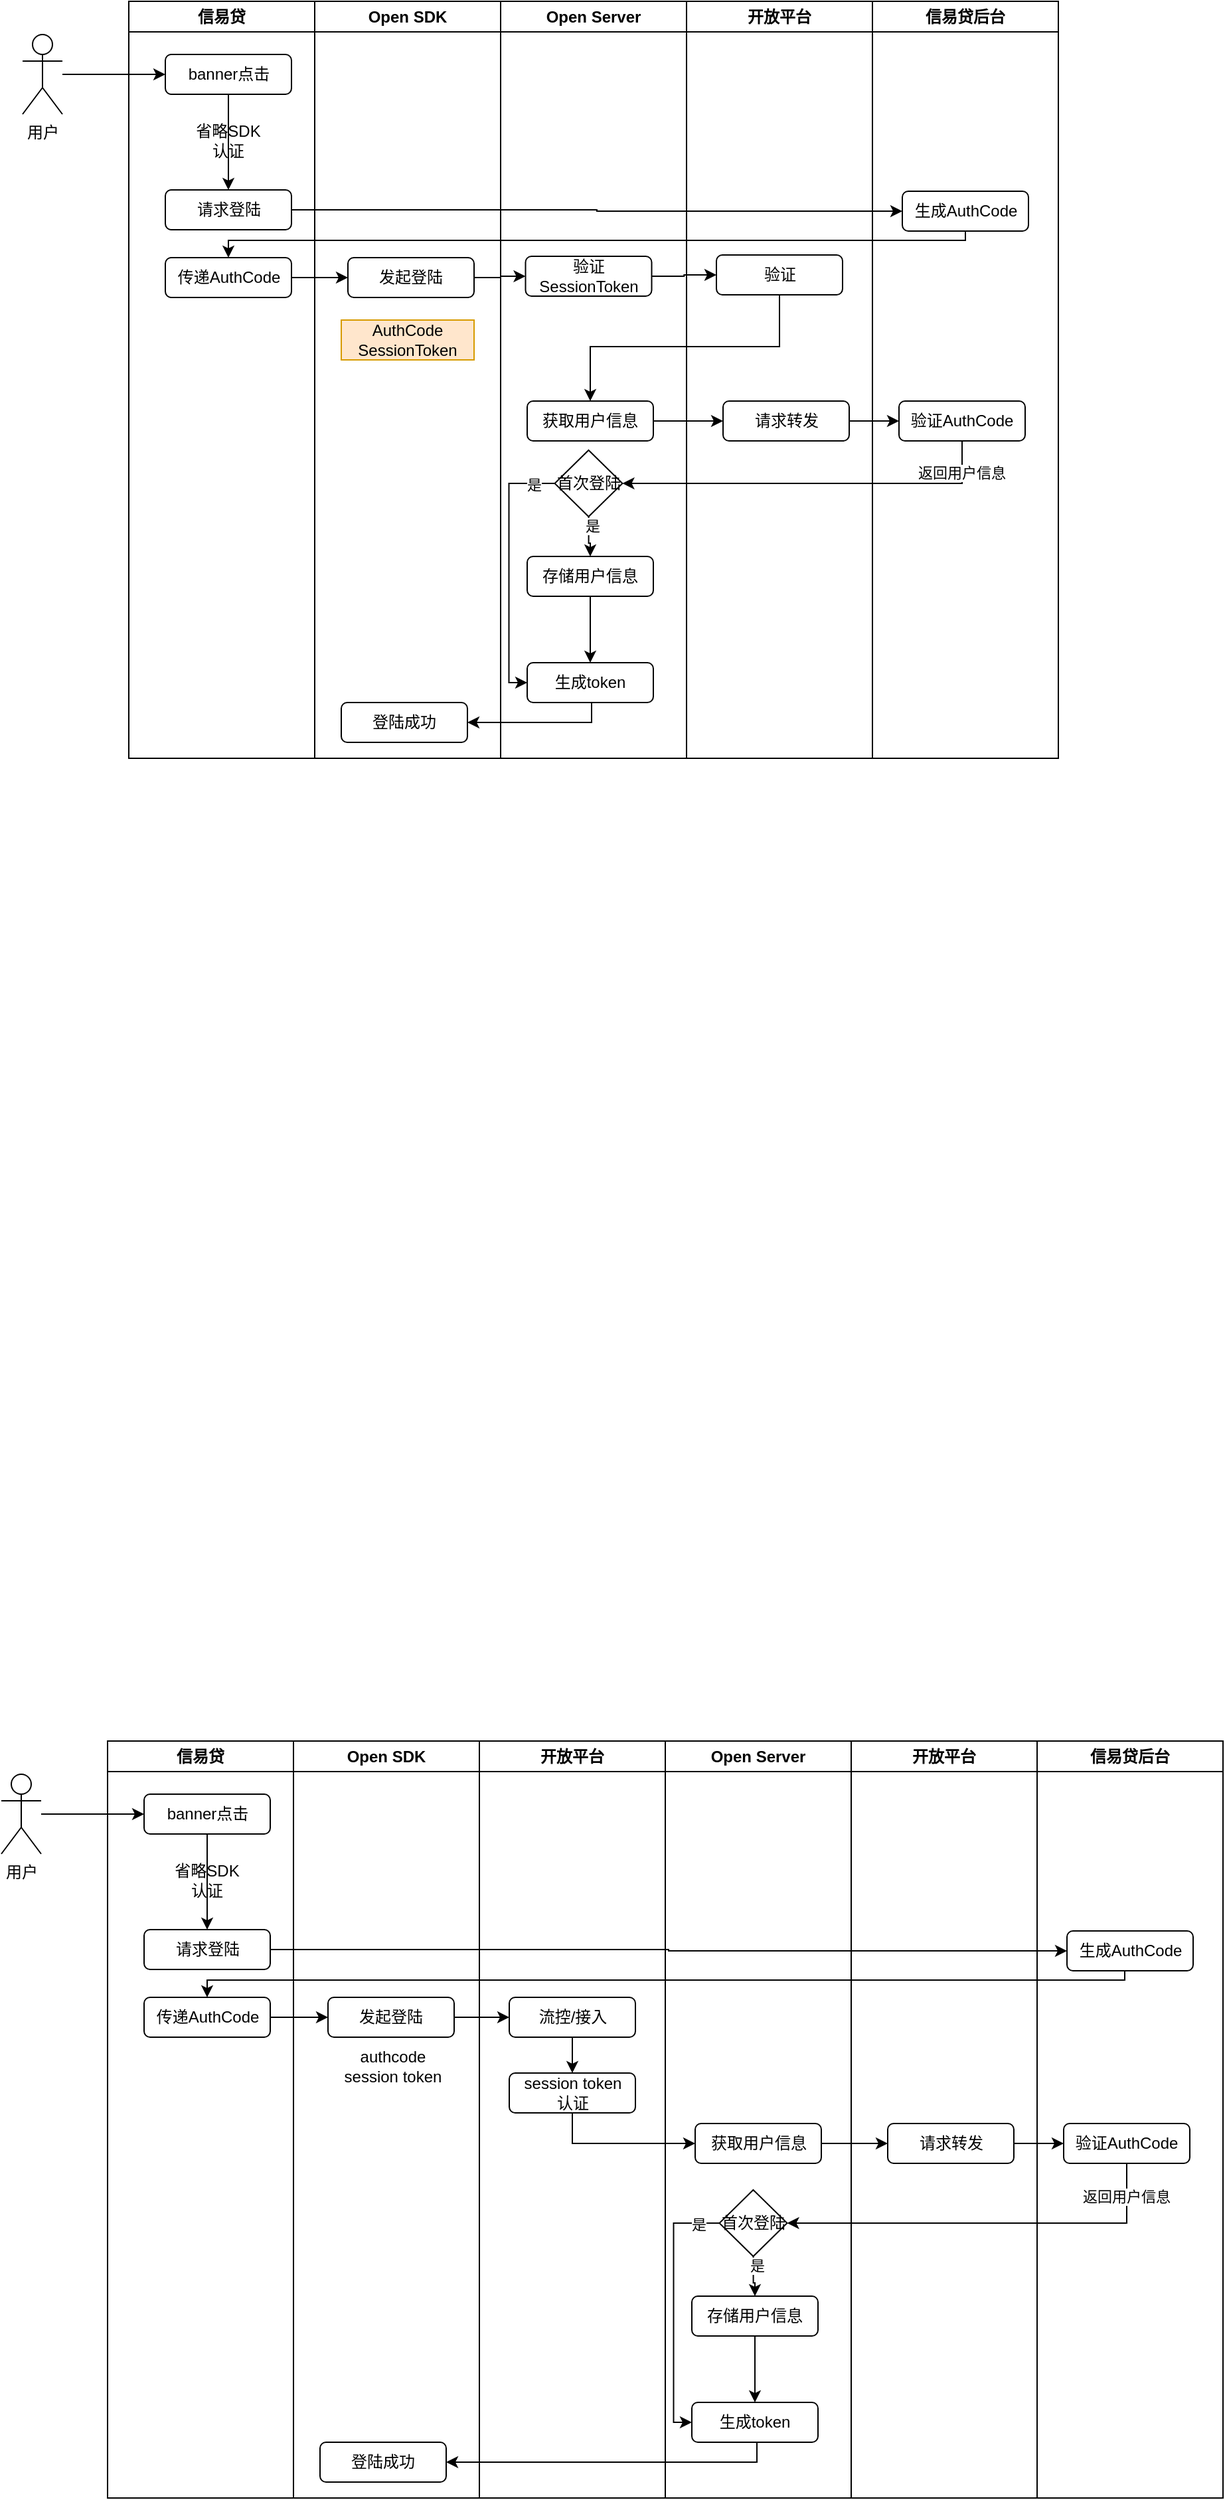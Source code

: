 <mxfile version="21.1.2" type="github" pages="8">
  <diagram id="prtHgNgQTEPvFCAcTncT" name="用户认证流程">
    <mxGraphModel dx="1272" dy="712" grid="1" gridSize="10" guides="1" tooltips="1" connect="1" arrows="1" fold="1" page="1" pageScale="1" pageWidth="827" pageHeight="1169" math="0" shadow="0">
      <root>
        <mxCell id="0" />
        <mxCell id="1" parent="0" />
        <mxCell id="6B23Lj5Vkv22ErtTCzvq-1" value="" style="group" vertex="1" connectable="0" parent="1">
          <mxGeometry x="30" y="100" width="810" height="800" as="geometry" />
        </mxCell>
        <mxCell id="HUE91jR6MAECFMGT26jf-1" value="信易贷" style="swimlane;whiteSpace=wrap;html=1;" parent="6B23Lj5Vkv22ErtTCzvq-1" vertex="1">
          <mxGeometry x="80" width="140" height="570" as="geometry" />
        </mxCell>
        <mxCell id="RnyD0XQLq7-ZdQlaNJKQ-4" style="edgeStyle=orthogonalEdgeStyle;rounded=0;orthogonalLoop=1;jettySize=auto;html=1;" parent="HUE91jR6MAECFMGT26jf-1" source="HUE91jR6MAECFMGT26jf-8" target="HUE91jR6MAECFMGT26jf-42" edge="1">
          <mxGeometry relative="1" as="geometry" />
        </mxCell>
        <mxCell id="HUE91jR6MAECFMGT26jf-8" value="banner点击" style="rounded=1;whiteSpace=wrap;html=1;" parent="HUE91jR6MAECFMGT26jf-1" vertex="1">
          <mxGeometry x="27.5" y="40" width="95" height="30" as="geometry" />
        </mxCell>
        <mxCell id="HUE91jR6MAECFMGT26jf-41" value="传递AuthCode" style="rounded=1;whiteSpace=wrap;html=1;" parent="HUE91jR6MAECFMGT26jf-1" vertex="1">
          <mxGeometry x="27.5" y="193" width="95" height="30" as="geometry" />
        </mxCell>
        <mxCell id="HUE91jR6MAECFMGT26jf-42" value="请求登陆" style="rounded=1;whiteSpace=wrap;html=1;" parent="HUE91jR6MAECFMGT26jf-1" vertex="1">
          <mxGeometry x="27.5" y="142" width="95" height="30" as="geometry" />
        </mxCell>
        <mxCell id="RnyD0XQLq7-ZdQlaNJKQ-3" value="省略SDK认证" style="text;html=1;strokeColor=none;fillColor=none;align=center;verticalAlign=middle;whiteSpace=wrap;rounded=0;" parent="HUE91jR6MAECFMGT26jf-1" vertex="1">
          <mxGeometry x="45" y="90" width="60" height="30" as="geometry" />
        </mxCell>
        <mxCell id="HUE91jR6MAECFMGT26jf-2" value="Open SDK" style="swimlane;whiteSpace=wrap;html=1;" parent="6B23Lj5Vkv22ErtTCzvq-1" vertex="1">
          <mxGeometry x="220" width="140" height="570" as="geometry" />
        </mxCell>
        <mxCell id="HUE91jR6MAECFMGT26jf-15" value="发起登陆" style="rounded=1;whiteSpace=wrap;html=1;" parent="HUE91jR6MAECFMGT26jf-2" vertex="1">
          <mxGeometry x="25" y="193" width="95" height="30" as="geometry" />
        </mxCell>
        <mxCell id="HUE91jR6MAECFMGT26jf-39" value="登陆成功" style="rounded=1;whiteSpace=wrap;html=1;" parent="HUE91jR6MAECFMGT26jf-2" vertex="1">
          <mxGeometry x="20" y="528" width="95" height="30" as="geometry" />
        </mxCell>
        <mxCell id="Or_VrAc7pAfwZEzt6niY-1" value="AuthCode&lt;br&gt;SessionToken" style="text;html=1;strokeColor=#d79b00;fillColor=#ffe6cc;align=center;verticalAlign=middle;whiteSpace=wrap;rounded=0;" vertex="1" parent="HUE91jR6MAECFMGT26jf-2">
          <mxGeometry x="20" y="240" width="100" height="30" as="geometry" />
        </mxCell>
        <mxCell id="HUE91jR6MAECFMGT26jf-3" value="Open Server" style="swimlane;whiteSpace=wrap;html=1;" parent="6B23Lj5Vkv22ErtTCzvq-1" vertex="1">
          <mxGeometry x="360" width="140" height="570" as="geometry" />
        </mxCell>
        <mxCell id="HUE91jR6MAECFMGT26jf-18" value="获取用户信息" style="rounded=1;whiteSpace=wrap;html=1;" parent="HUE91jR6MAECFMGT26jf-3" vertex="1">
          <mxGeometry x="20" y="301" width="95" height="30" as="geometry" />
        </mxCell>
        <mxCell id="HUE91jR6MAECFMGT26jf-26" value="生成token" style="rounded=1;whiteSpace=wrap;html=1;" parent="HUE91jR6MAECFMGT26jf-3" vertex="1">
          <mxGeometry x="20" y="498" width="95" height="30" as="geometry" />
        </mxCell>
        <mxCell id="HUE91jR6MAECFMGT26jf-50" style="edgeStyle=orthogonalEdgeStyle;rounded=0;orthogonalLoop=1;jettySize=auto;html=1;entryX=0.5;entryY=0;entryDx=0;entryDy=0;" parent="HUE91jR6MAECFMGT26jf-3" source="HUE91jR6MAECFMGT26jf-47" target="HUE91jR6MAECFMGT26jf-49" edge="1">
          <mxGeometry relative="1" as="geometry" />
        </mxCell>
        <mxCell id="HUE91jR6MAECFMGT26jf-53" value="是" style="edgeLabel;html=1;align=center;verticalAlign=middle;resizable=0;points=[];" parent="HUE91jR6MAECFMGT26jf-50" vertex="1" connectable="0">
          <mxGeometry x="-0.536" y="2" relative="1" as="geometry">
            <mxPoint as="offset" />
          </mxGeometry>
        </mxCell>
        <mxCell id="HUE91jR6MAECFMGT26jf-52" style="edgeStyle=orthogonalEdgeStyle;rounded=0;orthogonalLoop=1;jettySize=auto;html=1;entryX=0;entryY=0.5;entryDx=0;entryDy=0;" parent="HUE91jR6MAECFMGT26jf-3" source="HUE91jR6MAECFMGT26jf-47" target="HUE91jR6MAECFMGT26jf-26" edge="1">
          <mxGeometry relative="1" as="geometry">
            <Array as="points">
              <mxPoint x="6.25" y="363" />
              <mxPoint x="6.25" y="513" />
            </Array>
          </mxGeometry>
        </mxCell>
        <mxCell id="HUE91jR6MAECFMGT26jf-54" value="是" style="edgeLabel;html=1;align=center;verticalAlign=middle;resizable=0;points=[];" parent="HUE91jR6MAECFMGT26jf-52" vertex="1" connectable="0">
          <mxGeometry x="-0.836" y="1" relative="1" as="geometry">
            <mxPoint as="offset" />
          </mxGeometry>
        </mxCell>
        <mxCell id="HUE91jR6MAECFMGT26jf-47" value="首次登陆" style="rhombus;whiteSpace=wrap;html=1;" parent="HUE91jR6MAECFMGT26jf-3" vertex="1">
          <mxGeometry x="40.75" y="338" width="51" height="50" as="geometry" />
        </mxCell>
        <mxCell id="HUE91jR6MAECFMGT26jf-51" style="edgeStyle=orthogonalEdgeStyle;rounded=0;orthogonalLoop=1;jettySize=auto;html=1;" parent="HUE91jR6MAECFMGT26jf-3" source="HUE91jR6MAECFMGT26jf-49" target="HUE91jR6MAECFMGT26jf-26" edge="1">
          <mxGeometry relative="1" as="geometry" />
        </mxCell>
        <mxCell id="HUE91jR6MAECFMGT26jf-49" value="存储用户信息" style="rounded=1;whiteSpace=wrap;html=1;" parent="HUE91jR6MAECFMGT26jf-3" vertex="1">
          <mxGeometry x="20" y="418" width="95" height="30" as="geometry" />
        </mxCell>
        <mxCell id="Or_VrAc7pAfwZEzt6niY-2" value="验证SessionToken" style="rounded=1;whiteSpace=wrap;html=1;" vertex="1" parent="HUE91jR6MAECFMGT26jf-3">
          <mxGeometry x="18.75" y="192" width="95" height="30" as="geometry" />
        </mxCell>
        <mxCell id="HUE91jR6MAECFMGT26jf-4" value="开放平台" style="swimlane;whiteSpace=wrap;html=1;" parent="6B23Lj5Vkv22ErtTCzvq-1" vertex="1">
          <mxGeometry x="500" width="140" height="570" as="geometry" />
        </mxCell>
        <mxCell id="HUE91jR6MAECFMGT26jf-19" value="请求转发" style="rounded=1;whiteSpace=wrap;html=1;" parent="HUE91jR6MAECFMGT26jf-4" vertex="1">
          <mxGeometry x="27.5" y="301" width="95" height="30" as="geometry" />
        </mxCell>
        <mxCell id="Or_VrAc7pAfwZEzt6niY-3" value="验证" style="rounded=1;whiteSpace=wrap;html=1;" vertex="1" parent="HUE91jR6MAECFMGT26jf-4">
          <mxGeometry x="22.5" y="191" width="95" height="30" as="geometry" />
        </mxCell>
        <mxCell id="HUE91jR6MAECFMGT26jf-5" value="信易贷后台" style="swimlane;whiteSpace=wrap;html=1;" parent="6B23Lj5Vkv22ErtTCzvq-1" vertex="1">
          <mxGeometry x="640" width="140" height="570" as="geometry" />
        </mxCell>
        <mxCell id="HUE91jR6MAECFMGT26jf-10" value="生成AuthCode" style="rounded=1;whiteSpace=wrap;html=1;" parent="HUE91jR6MAECFMGT26jf-5" vertex="1">
          <mxGeometry x="22.5" y="143" width="95" height="30" as="geometry" />
        </mxCell>
        <mxCell id="HUE91jR6MAECFMGT26jf-20" value="验证AuthCode" style="rounded=1;whiteSpace=wrap;html=1;" parent="HUE91jR6MAECFMGT26jf-5" vertex="1">
          <mxGeometry x="20" y="301" width="95" height="30" as="geometry" />
        </mxCell>
        <mxCell id="HUE91jR6MAECFMGT26jf-55" style="edgeStyle=orthogonalEdgeStyle;rounded=0;orthogonalLoop=1;jettySize=auto;html=1;entryX=0;entryY=0.5;entryDx=0;entryDy=0;" parent="6B23Lj5Vkv22ErtTCzvq-1" source="HUE91jR6MAECFMGT26jf-6" target="HUE91jR6MAECFMGT26jf-8" edge="1">
          <mxGeometry relative="1" as="geometry" />
        </mxCell>
        <mxCell id="HUE91jR6MAECFMGT26jf-6" value="用户" style="shape=umlActor;verticalLabelPosition=bottom;verticalAlign=top;html=1;outlineConnect=0;" parent="6B23Lj5Vkv22ErtTCzvq-1" vertex="1">
          <mxGeometry y="25" width="30" height="60" as="geometry" />
        </mxCell>
        <mxCell id="HUE91jR6MAECFMGT26jf-22" style="edgeStyle=orthogonalEdgeStyle;rounded=0;orthogonalLoop=1;jettySize=auto;html=1;entryX=0;entryY=0.5;entryDx=0;entryDy=0;" parent="6B23Lj5Vkv22ErtTCzvq-1" source="HUE91jR6MAECFMGT26jf-18" target="HUE91jR6MAECFMGT26jf-19" edge="1">
          <mxGeometry relative="1" as="geometry" />
        </mxCell>
        <mxCell id="HUE91jR6MAECFMGT26jf-23" style="edgeStyle=orthogonalEdgeStyle;rounded=0;orthogonalLoop=1;jettySize=auto;html=1;entryX=0;entryY=0.5;entryDx=0;entryDy=0;" parent="6B23Lj5Vkv22ErtTCzvq-1" source="HUE91jR6MAECFMGT26jf-19" target="HUE91jR6MAECFMGT26jf-20" edge="1">
          <mxGeometry relative="1" as="geometry" />
        </mxCell>
        <mxCell id="HUE91jR6MAECFMGT26jf-25" style="edgeStyle=orthogonalEdgeStyle;rounded=0;orthogonalLoop=1;jettySize=auto;html=1;entryX=1;entryY=0.5;entryDx=0;entryDy=0;" parent="6B23Lj5Vkv22ErtTCzvq-1" source="HUE91jR6MAECFMGT26jf-20" target="HUE91jR6MAECFMGT26jf-47" edge="1">
          <mxGeometry relative="1" as="geometry">
            <mxPoint x="476.5" y="353" as="targetPoint" />
            <Array as="points">
              <mxPoint x="707.25" y="363" />
            </Array>
          </mxGeometry>
        </mxCell>
        <mxCell id="HUE91jR6MAECFMGT26jf-57" value="返回用户信息" style="edgeLabel;html=1;align=center;verticalAlign=middle;resizable=0;points=[];" parent="HUE91jR6MAECFMGT26jf-25" vertex="1" connectable="0">
          <mxGeometry x="-0.842" y="-1" relative="1" as="geometry">
            <mxPoint y="1" as="offset" />
          </mxGeometry>
        </mxCell>
        <mxCell id="HUE91jR6MAECFMGT26jf-40" style="edgeStyle=orthogonalEdgeStyle;rounded=0;orthogonalLoop=1;jettySize=auto;html=1;entryX=1;entryY=0.5;entryDx=0;entryDy=0;" parent="6B23Lj5Vkv22ErtTCzvq-1" source="HUE91jR6MAECFMGT26jf-26" target="HUE91jR6MAECFMGT26jf-39" edge="1">
          <mxGeometry relative="1" as="geometry">
            <Array as="points">
              <mxPoint x="428.5" y="513" />
            </Array>
          </mxGeometry>
        </mxCell>
        <mxCell id="At1jHbaxIyddvzB34sir-1" style="edgeStyle=orthogonalEdgeStyle;rounded=0;orthogonalLoop=1;jettySize=auto;html=1;entryX=0;entryY=0.5;entryDx=0;entryDy=0;" parent="6B23Lj5Vkv22ErtTCzvq-1" source="HUE91jR6MAECFMGT26jf-42" target="HUE91jR6MAECFMGT26jf-10" edge="1">
          <mxGeometry relative="1" as="geometry" />
        </mxCell>
        <mxCell id="RnyD0XQLq7-ZdQlaNJKQ-5" style="edgeStyle=orthogonalEdgeStyle;rounded=0;orthogonalLoop=1;jettySize=auto;html=1;entryX=0.5;entryY=0;entryDx=0;entryDy=0;" parent="6B23Lj5Vkv22ErtTCzvq-1" source="HUE91jR6MAECFMGT26jf-10" target="HUE91jR6MAECFMGT26jf-41" edge="1">
          <mxGeometry relative="1" as="geometry">
            <Array as="points">
              <mxPoint x="710" y="180" />
              <mxPoint x="155" y="180" />
            </Array>
          </mxGeometry>
        </mxCell>
        <mxCell id="Or_VrAc7pAfwZEzt6niY-4" style="edgeStyle=orthogonalEdgeStyle;rounded=0;orthogonalLoop=1;jettySize=auto;html=1;entryX=0;entryY=0.5;entryDx=0;entryDy=0;" edge="1" parent="6B23Lj5Vkv22ErtTCzvq-1" source="HUE91jR6MAECFMGT26jf-41" target="HUE91jR6MAECFMGT26jf-15">
          <mxGeometry relative="1" as="geometry" />
        </mxCell>
        <mxCell id="Or_VrAc7pAfwZEzt6niY-5" value="" style="edgeStyle=orthogonalEdgeStyle;rounded=0;orthogonalLoop=1;jettySize=auto;html=1;" edge="1" parent="6B23Lj5Vkv22ErtTCzvq-1" source="HUE91jR6MAECFMGT26jf-15" target="Or_VrAc7pAfwZEzt6niY-2">
          <mxGeometry relative="1" as="geometry" />
        </mxCell>
        <mxCell id="Or_VrAc7pAfwZEzt6niY-6" style="edgeStyle=orthogonalEdgeStyle;rounded=0;orthogonalLoop=1;jettySize=auto;html=1;entryX=0;entryY=0.5;entryDx=0;entryDy=0;" edge="1" parent="6B23Lj5Vkv22ErtTCzvq-1" source="Or_VrAc7pAfwZEzt6niY-2" target="Or_VrAc7pAfwZEzt6niY-3">
          <mxGeometry relative="1" as="geometry" />
        </mxCell>
        <mxCell id="Or_VrAc7pAfwZEzt6niY-8" style="edgeStyle=orthogonalEdgeStyle;rounded=0;orthogonalLoop=1;jettySize=auto;html=1;entryX=0.5;entryY=0;entryDx=0;entryDy=0;" edge="1" parent="6B23Lj5Vkv22ErtTCzvq-1" source="Or_VrAc7pAfwZEzt6niY-3" target="HUE91jR6MAECFMGT26jf-18">
          <mxGeometry relative="1" as="geometry">
            <Array as="points">
              <mxPoint x="570" y="260" />
              <mxPoint x="427" y="260" />
            </Array>
          </mxGeometry>
        </mxCell>
        <mxCell id="6B23Lj5Vkv22ErtTCzvq-3" value="信易贷" style="swimlane;whiteSpace=wrap;html=1;" vertex="1" parent="1">
          <mxGeometry x="94" y="1410" width="140" height="570" as="geometry" />
        </mxCell>
        <mxCell id="6B23Lj5Vkv22ErtTCzvq-4" style="edgeStyle=orthogonalEdgeStyle;rounded=0;orthogonalLoop=1;jettySize=auto;html=1;" edge="1" parent="6B23Lj5Vkv22ErtTCzvq-3" source="6B23Lj5Vkv22ErtTCzvq-5" target="6B23Lj5Vkv22ErtTCzvq-7">
          <mxGeometry relative="1" as="geometry" />
        </mxCell>
        <mxCell id="6B23Lj5Vkv22ErtTCzvq-5" value="banner点击" style="rounded=1;whiteSpace=wrap;html=1;" vertex="1" parent="6B23Lj5Vkv22ErtTCzvq-3">
          <mxGeometry x="27.5" y="40" width="95" height="30" as="geometry" />
        </mxCell>
        <mxCell id="6B23Lj5Vkv22ErtTCzvq-6" value="传递AuthCode" style="rounded=1;whiteSpace=wrap;html=1;" vertex="1" parent="6B23Lj5Vkv22ErtTCzvq-3">
          <mxGeometry x="27.5" y="193" width="95" height="30" as="geometry" />
        </mxCell>
        <mxCell id="6B23Lj5Vkv22ErtTCzvq-7" value="请求登陆" style="rounded=1;whiteSpace=wrap;html=1;" vertex="1" parent="6B23Lj5Vkv22ErtTCzvq-3">
          <mxGeometry x="27.5" y="142" width="95" height="30" as="geometry" />
        </mxCell>
        <mxCell id="6B23Lj5Vkv22ErtTCzvq-8" value="省略SDK认证" style="text;html=1;strokeColor=none;fillColor=none;align=center;verticalAlign=middle;whiteSpace=wrap;rounded=0;" vertex="1" parent="6B23Lj5Vkv22ErtTCzvq-3">
          <mxGeometry x="45" y="90" width="60" height="30" as="geometry" />
        </mxCell>
        <mxCell id="6B23Lj5Vkv22ErtTCzvq-9" value="Open SDK" style="swimlane;whiteSpace=wrap;html=1;" vertex="1" parent="1">
          <mxGeometry x="234" y="1410" width="140" height="570" as="geometry" />
        </mxCell>
        <mxCell id="6B23Lj5Vkv22ErtTCzvq-10" value="发起登陆" style="rounded=1;whiteSpace=wrap;html=1;" vertex="1" parent="6B23Lj5Vkv22ErtTCzvq-9">
          <mxGeometry x="26" y="193" width="95" height="30" as="geometry" />
        </mxCell>
        <mxCell id="6B23Lj5Vkv22ErtTCzvq-11" value="登陆成功" style="rounded=1;whiteSpace=wrap;html=1;" vertex="1" parent="6B23Lj5Vkv22ErtTCzvq-9">
          <mxGeometry x="20" y="528" width="95" height="30" as="geometry" />
        </mxCell>
        <mxCell id="6B23Lj5Vkv22ErtTCzvq-52" value="authcode&lt;br&gt;session token" style="text;html=1;strokeColor=none;fillColor=none;align=center;verticalAlign=middle;whiteSpace=wrap;rounded=0;" vertex="1" parent="6B23Lj5Vkv22ErtTCzvq-9">
          <mxGeometry x="33" y="230" width="84" height="30" as="geometry" />
        </mxCell>
        <mxCell id="6B23Lj5Vkv22ErtTCzvq-12" value="Open Server" style="swimlane;whiteSpace=wrap;html=1;" vertex="1" parent="1">
          <mxGeometry x="514" y="1410" width="140" height="570" as="geometry" />
        </mxCell>
        <mxCell id="6B23Lj5Vkv22ErtTCzvq-13" value="获取用户信息" style="rounded=1;whiteSpace=wrap;html=1;" vertex="1" parent="6B23Lj5Vkv22ErtTCzvq-12">
          <mxGeometry x="22.5" y="288" width="95" height="30" as="geometry" />
        </mxCell>
        <mxCell id="6B23Lj5Vkv22ErtTCzvq-14" value="生成token" style="rounded=1;whiteSpace=wrap;html=1;" vertex="1" parent="6B23Lj5Vkv22ErtTCzvq-12">
          <mxGeometry x="20" y="498" width="95" height="30" as="geometry" />
        </mxCell>
        <mxCell id="6B23Lj5Vkv22ErtTCzvq-15" style="edgeStyle=orthogonalEdgeStyle;rounded=0;orthogonalLoop=1;jettySize=auto;html=1;entryX=0.5;entryY=0;entryDx=0;entryDy=0;" edge="1" parent="6B23Lj5Vkv22ErtTCzvq-12" source="6B23Lj5Vkv22ErtTCzvq-19" target="6B23Lj5Vkv22ErtTCzvq-21">
          <mxGeometry relative="1" as="geometry" />
        </mxCell>
        <mxCell id="6B23Lj5Vkv22ErtTCzvq-16" value="是" style="edgeLabel;html=1;align=center;verticalAlign=middle;resizable=0;points=[];" vertex="1" connectable="0" parent="6B23Lj5Vkv22ErtTCzvq-15">
          <mxGeometry x="-0.536" y="2" relative="1" as="geometry">
            <mxPoint as="offset" />
          </mxGeometry>
        </mxCell>
        <mxCell id="6B23Lj5Vkv22ErtTCzvq-17" style="edgeStyle=orthogonalEdgeStyle;rounded=0;orthogonalLoop=1;jettySize=auto;html=1;entryX=0;entryY=0.5;entryDx=0;entryDy=0;" edge="1" parent="6B23Lj5Vkv22ErtTCzvq-12" source="6B23Lj5Vkv22ErtTCzvq-19" target="6B23Lj5Vkv22ErtTCzvq-14">
          <mxGeometry relative="1" as="geometry">
            <Array as="points">
              <mxPoint x="6.25" y="363" />
              <mxPoint x="6.25" y="513" />
            </Array>
          </mxGeometry>
        </mxCell>
        <mxCell id="6B23Lj5Vkv22ErtTCzvq-18" value="是" style="edgeLabel;html=1;align=center;verticalAlign=middle;resizable=0;points=[];" vertex="1" connectable="0" parent="6B23Lj5Vkv22ErtTCzvq-17">
          <mxGeometry x="-0.836" y="1" relative="1" as="geometry">
            <mxPoint as="offset" />
          </mxGeometry>
        </mxCell>
        <mxCell id="6B23Lj5Vkv22ErtTCzvq-19" value="首次登陆" style="rhombus;whiteSpace=wrap;html=1;" vertex="1" parent="6B23Lj5Vkv22ErtTCzvq-12">
          <mxGeometry x="40.75" y="338" width="51" height="50" as="geometry" />
        </mxCell>
        <mxCell id="6B23Lj5Vkv22ErtTCzvq-20" style="edgeStyle=orthogonalEdgeStyle;rounded=0;orthogonalLoop=1;jettySize=auto;html=1;" edge="1" parent="6B23Lj5Vkv22ErtTCzvq-12" source="6B23Lj5Vkv22ErtTCzvq-21" target="6B23Lj5Vkv22ErtTCzvq-14">
          <mxGeometry relative="1" as="geometry" />
        </mxCell>
        <mxCell id="6B23Lj5Vkv22ErtTCzvq-21" value="存储用户信息" style="rounded=1;whiteSpace=wrap;html=1;" vertex="1" parent="6B23Lj5Vkv22ErtTCzvq-12">
          <mxGeometry x="20" y="418" width="95" height="30" as="geometry" />
        </mxCell>
        <mxCell id="6B23Lj5Vkv22ErtTCzvq-22" value="开放平台" style="swimlane;whiteSpace=wrap;html=1;" vertex="1" parent="1">
          <mxGeometry x="654" y="1410" width="140" height="570" as="geometry" />
        </mxCell>
        <mxCell id="6B23Lj5Vkv22ErtTCzvq-23" value="请求转发" style="rounded=1;whiteSpace=wrap;html=1;" vertex="1" parent="6B23Lj5Vkv22ErtTCzvq-22">
          <mxGeometry x="27.5" y="288" width="95" height="30" as="geometry" />
        </mxCell>
        <mxCell id="6B23Lj5Vkv22ErtTCzvq-24" value="信易贷后台" style="swimlane;whiteSpace=wrap;html=1;" vertex="1" parent="1">
          <mxGeometry x="794" y="1410" width="140" height="570" as="geometry" />
        </mxCell>
        <mxCell id="6B23Lj5Vkv22ErtTCzvq-25" value="生成AuthCode" style="rounded=1;whiteSpace=wrap;html=1;" vertex="1" parent="6B23Lj5Vkv22ErtTCzvq-24">
          <mxGeometry x="22.5" y="143" width="95" height="30" as="geometry" />
        </mxCell>
        <mxCell id="6B23Lj5Vkv22ErtTCzvq-26" value="验证AuthCode" style="rounded=1;whiteSpace=wrap;html=1;" vertex="1" parent="6B23Lj5Vkv22ErtTCzvq-24">
          <mxGeometry x="20" y="288" width="95" height="30" as="geometry" />
        </mxCell>
        <mxCell id="6B23Lj5Vkv22ErtTCzvq-27" style="edgeStyle=orthogonalEdgeStyle;rounded=0;orthogonalLoop=1;jettySize=auto;html=1;entryX=0;entryY=0.5;entryDx=0;entryDy=0;" edge="1" parent="1" source="6B23Lj5Vkv22ErtTCzvq-28" target="6B23Lj5Vkv22ErtTCzvq-5">
          <mxGeometry relative="1" as="geometry" />
        </mxCell>
        <mxCell id="6B23Lj5Vkv22ErtTCzvq-28" value="用户" style="shape=umlActor;verticalLabelPosition=bottom;verticalAlign=top;html=1;outlineConnect=0;" vertex="1" parent="1">
          <mxGeometry x="14" y="1435" width="30" height="60" as="geometry" />
        </mxCell>
        <mxCell id="6B23Lj5Vkv22ErtTCzvq-30" style="edgeStyle=orthogonalEdgeStyle;rounded=0;orthogonalLoop=1;jettySize=auto;html=1;entryX=0;entryY=0.5;entryDx=0;entryDy=0;" edge="1" parent="1" source="6B23Lj5Vkv22ErtTCzvq-13" target="6B23Lj5Vkv22ErtTCzvq-23">
          <mxGeometry relative="1" as="geometry" />
        </mxCell>
        <mxCell id="6B23Lj5Vkv22ErtTCzvq-31" style="edgeStyle=orthogonalEdgeStyle;rounded=0;orthogonalLoop=1;jettySize=auto;html=1;entryX=0;entryY=0.5;entryDx=0;entryDy=0;" edge="1" parent="1" source="6B23Lj5Vkv22ErtTCzvq-23" target="6B23Lj5Vkv22ErtTCzvq-26">
          <mxGeometry relative="1" as="geometry" />
        </mxCell>
        <mxCell id="6B23Lj5Vkv22ErtTCzvq-32" style="edgeStyle=orthogonalEdgeStyle;rounded=0;orthogonalLoop=1;jettySize=auto;html=1;entryX=1;entryY=0.5;entryDx=0;entryDy=0;" edge="1" parent="1" source="6B23Lj5Vkv22ErtTCzvq-26" target="6B23Lj5Vkv22ErtTCzvq-19">
          <mxGeometry relative="1" as="geometry">
            <mxPoint x="630.5" y="1763" as="targetPoint" />
            <Array as="points">
              <mxPoint x="861.25" y="1773" />
            </Array>
          </mxGeometry>
        </mxCell>
        <mxCell id="6B23Lj5Vkv22ErtTCzvq-33" value="返回用户信息" style="edgeLabel;html=1;align=center;verticalAlign=middle;resizable=0;points=[];" vertex="1" connectable="0" parent="6B23Lj5Vkv22ErtTCzvq-32">
          <mxGeometry x="-0.842" y="-1" relative="1" as="geometry">
            <mxPoint y="1" as="offset" />
          </mxGeometry>
        </mxCell>
        <mxCell id="6B23Lj5Vkv22ErtTCzvq-34" style="edgeStyle=orthogonalEdgeStyle;rounded=0;orthogonalLoop=1;jettySize=auto;html=1;entryX=1;entryY=0.5;entryDx=0;entryDy=0;" edge="1" parent="1" source="6B23Lj5Vkv22ErtTCzvq-14" target="6B23Lj5Vkv22ErtTCzvq-11">
          <mxGeometry relative="1" as="geometry">
            <Array as="points">
              <mxPoint x="583" y="1953" />
            </Array>
            <mxPoint x="489" y="1953" as="targetPoint" />
          </mxGeometry>
        </mxCell>
        <mxCell id="6B23Lj5Vkv22ErtTCzvq-36" style="edgeStyle=orthogonalEdgeStyle;rounded=0;orthogonalLoop=1;jettySize=auto;html=1;entryX=0;entryY=0.5;entryDx=0;entryDy=0;" edge="1" parent="1" source="6B23Lj5Vkv22ErtTCzvq-7" target="6B23Lj5Vkv22ErtTCzvq-25">
          <mxGeometry relative="1" as="geometry" />
        </mxCell>
        <mxCell id="6B23Lj5Vkv22ErtTCzvq-37" style="edgeStyle=orthogonalEdgeStyle;rounded=0;orthogonalLoop=1;jettySize=auto;html=1;entryX=0.5;entryY=0;entryDx=0;entryDy=0;" edge="1" parent="1" source="6B23Lj5Vkv22ErtTCzvq-25" target="6B23Lj5Vkv22ErtTCzvq-6">
          <mxGeometry relative="1" as="geometry">
            <Array as="points">
              <mxPoint x="860" y="1590" />
              <mxPoint x="169" y="1590" />
            </Array>
          </mxGeometry>
        </mxCell>
        <mxCell id="6B23Lj5Vkv22ErtTCzvq-38" value="开放平台" style="swimlane;whiteSpace=wrap;html=1;" vertex="1" parent="1">
          <mxGeometry x="374" y="1410" width="140" height="570" as="geometry" />
        </mxCell>
        <mxCell id="6B23Lj5Vkv22ErtTCzvq-50" style="edgeStyle=orthogonalEdgeStyle;rounded=0;orthogonalLoop=1;jettySize=auto;html=1;entryX=0.5;entryY=0;entryDx=0;entryDy=0;" edge="1" parent="6B23Lj5Vkv22ErtTCzvq-38" source="6B23Lj5Vkv22ErtTCzvq-44" target="6B23Lj5Vkv22ErtTCzvq-49">
          <mxGeometry relative="1" as="geometry" />
        </mxCell>
        <mxCell id="6B23Lj5Vkv22ErtTCzvq-44" value="流控/接入" style="rounded=1;whiteSpace=wrap;html=1;" vertex="1" parent="6B23Lj5Vkv22ErtTCzvq-38">
          <mxGeometry x="22.5" y="193" width="95" height="30" as="geometry" />
        </mxCell>
        <mxCell id="6B23Lj5Vkv22ErtTCzvq-49" value="session token&lt;br&gt;认证" style="rounded=1;whiteSpace=wrap;html=1;" vertex="1" parent="6B23Lj5Vkv22ErtTCzvq-38">
          <mxGeometry x="22.5" y="250" width="95" height="30" as="geometry" />
        </mxCell>
        <mxCell id="6B23Lj5Vkv22ErtTCzvq-45" style="edgeStyle=orthogonalEdgeStyle;rounded=0;orthogonalLoop=1;jettySize=auto;html=1;entryX=0;entryY=0.5;entryDx=0;entryDy=0;" edge="1" parent="1" source="6B23Lj5Vkv22ErtTCzvq-10" target="6B23Lj5Vkv22ErtTCzvq-44">
          <mxGeometry relative="1" as="geometry" />
        </mxCell>
        <mxCell id="6B23Lj5Vkv22ErtTCzvq-46" style="edgeStyle=orthogonalEdgeStyle;rounded=0;orthogonalLoop=1;jettySize=auto;html=1;" edge="1" parent="1" source="6B23Lj5Vkv22ErtTCzvq-6" target="6B23Lj5Vkv22ErtTCzvq-10">
          <mxGeometry relative="1" as="geometry" />
        </mxCell>
        <mxCell id="6B23Lj5Vkv22ErtTCzvq-51" style="edgeStyle=orthogonalEdgeStyle;rounded=0;orthogonalLoop=1;jettySize=auto;html=1;entryX=0;entryY=0.5;entryDx=0;entryDy=0;" edge="1" parent="1" source="6B23Lj5Vkv22ErtTCzvq-49" target="6B23Lj5Vkv22ErtTCzvq-13">
          <mxGeometry relative="1" as="geometry">
            <Array as="points">
              <mxPoint x="444" y="1713" />
            </Array>
          </mxGeometry>
        </mxCell>
      </root>
    </mxGraphModel>
  </diagram>
  <diagram id="a6Aap9AQs-NpYRp7l2ay" name="第 2 页">
    <mxGraphModel dx="954" dy="534" grid="1" gridSize="10" guides="1" tooltips="1" connect="1" arrows="1" fold="1" page="1" pageScale="1" pageWidth="827" pageHeight="1169" math="0" shadow="0">
      <root>
        <mxCell id="0" />
        <mxCell id="1" parent="0" />
        <mxCell id="pqqcq0e9v5S-AEF423h1-5" style="edgeStyle=elbowEdgeStyle;rounded=0;orthogonalLoop=1;jettySize=auto;html=1;elbow=vertical;curved=0;" parent="1" source="pqqcq0e9v5S-AEF423h1-2" target="pqqcq0e9v5S-AEF423h1-4" edge="1">
          <mxGeometry relative="1" as="geometry">
            <Array as="points">
              <mxPoint x="420" y="230" />
            </Array>
          </mxGeometry>
        </mxCell>
        <mxCell id="pqqcq0e9v5S-AEF423h1-6" value="请求公钥（明文）" style="edgeLabel;html=1;align=center;verticalAlign=middle;resizable=0;points=[];" parent="pqqcq0e9v5S-AEF423h1-5" vertex="1" connectable="0">
          <mxGeometry x="-0.034" y="2" relative="1" as="geometry">
            <mxPoint as="offset" />
          </mxGeometry>
        </mxCell>
        <mxCell id="pqqcq0e9v5S-AEF423h1-14" style="edgeStyle=elbowEdgeStyle;rounded=0;orthogonalLoop=1;jettySize=auto;html=1;elbow=vertical;curved=0;" parent="1" edge="1">
          <mxGeometry relative="1" as="geometry">
            <mxPoint x="189.071" y="360" as="sourcePoint" />
            <mxPoint x="579.5" y="360" as="targetPoint" />
            <Array as="points">
              <mxPoint x="470" y="360" />
            </Array>
          </mxGeometry>
        </mxCell>
        <mxCell id="pqqcq0e9v5S-AEF423h1-15" value="认证同时上送SM4 KEY（SM2公钥加密）" style="edgeLabel;html=1;align=center;verticalAlign=middle;resizable=0;points=[];" parent="pqqcq0e9v5S-AEF423h1-14" vertex="1" connectable="0">
          <mxGeometry x="-0.078" y="5" relative="1" as="geometry">
            <mxPoint x="21" y="5" as="offset" />
          </mxGeometry>
        </mxCell>
        <mxCell id="pqqcq0e9v5S-AEF423h1-19" style="edgeStyle=elbowEdgeStyle;rounded=0;orthogonalLoop=1;jettySize=auto;html=1;elbow=horizontal;curved=0;" parent="1" source="pqqcq0e9v5S-AEF423h1-2" target="pqqcq0e9v5S-AEF423h1-4" edge="1">
          <mxGeometry relative="1" as="geometry">
            <Array as="points">
              <mxPoint x="380" y="440" />
            </Array>
          </mxGeometry>
        </mxCell>
        <mxCell id="pqqcq0e9v5S-AEF423h1-20" value="其它接口（SM4加密）" style="edgeLabel;html=1;align=center;verticalAlign=middle;resizable=0;points=[];" parent="pqqcq0e9v5S-AEF423h1-19" vertex="1" connectable="0">
          <mxGeometry x="0.12" y="-3" relative="1" as="geometry">
            <mxPoint x="-18" as="offset" />
          </mxGeometry>
        </mxCell>
        <mxCell id="pqqcq0e9v5S-AEF423h1-2" value="OpenSDK&lt;br&gt;客户端" style="shape=umlLifeline;perimeter=lifelinePerimeter;whiteSpace=wrap;html=1;container=1;dropTarget=0;collapsible=0;recursiveResize=0;outlineConnect=0;portConstraint=eastwest;newEdgeStyle={&quot;edgeStyle&quot;:&quot;elbowEdgeStyle&quot;,&quot;elbow&quot;:&quot;vertical&quot;,&quot;curved&quot;:0,&quot;rounded&quot;:0};" parent="1" vertex="1">
          <mxGeometry x="140" y="160" width="100" height="330" as="geometry" />
        </mxCell>
        <mxCell id="pqqcq0e9v5S-AEF423h1-7" style="edgeStyle=elbowEdgeStyle;rounded=0;orthogonalLoop=1;jettySize=auto;html=1;elbow=vertical;curved=0;dashed=1;" parent="1" source="pqqcq0e9v5S-AEF423h1-4" target="pqqcq0e9v5S-AEF423h1-2" edge="1">
          <mxGeometry relative="1" as="geometry">
            <Array as="points">
              <mxPoint x="340" y="270" />
            </Array>
          </mxGeometry>
        </mxCell>
        <mxCell id="pqqcq0e9v5S-AEF423h1-8" value="返回公钥（明文）" style="edgeLabel;html=1;align=center;verticalAlign=middle;resizable=0;points=[];" parent="pqqcq0e9v5S-AEF423h1-7" vertex="1" connectable="0">
          <mxGeometry x="0.049" y="1" relative="1" as="geometry">
            <mxPoint as="offset" />
          </mxGeometry>
        </mxCell>
        <mxCell id="pqqcq0e9v5S-AEF423h1-17" style="edgeStyle=elbowEdgeStyle;rounded=0;orthogonalLoop=1;jettySize=auto;html=1;elbow=vertical;curved=0;dashed=1;" parent="1" source="pqqcq0e9v5S-AEF423h1-4" target="pqqcq0e9v5S-AEF423h1-2" edge="1">
          <mxGeometry relative="1" as="geometry">
            <Array as="points">
              <mxPoint x="420" y="400" />
            </Array>
          </mxGeometry>
        </mxCell>
        <mxCell id="pqqcq0e9v5S-AEF423h1-18" value="认证返回（SM4加密）" style="edgeLabel;html=1;align=center;verticalAlign=middle;resizable=0;points=[];" parent="pqqcq0e9v5S-AEF423h1-17" vertex="1" connectable="0">
          <mxGeometry x="-0.083" y="-2" relative="1" as="geometry">
            <mxPoint x="-21" as="offset" />
          </mxGeometry>
        </mxCell>
        <mxCell id="pqqcq0e9v5S-AEF423h1-21" style="edgeStyle=elbowEdgeStyle;rounded=0;orthogonalLoop=1;jettySize=auto;html=1;elbow=vertical;curved=0;dashed=1;" parent="1" source="pqqcq0e9v5S-AEF423h1-4" target="pqqcq0e9v5S-AEF423h1-2" edge="1">
          <mxGeometry relative="1" as="geometry">
            <Array as="points">
              <mxPoint x="390" y="470" />
              <mxPoint x="410" y="480" />
            </Array>
          </mxGeometry>
        </mxCell>
        <mxCell id="pqqcq0e9v5S-AEF423h1-22" value="接口返回（SM4加密）" style="edgeLabel;html=1;align=center;verticalAlign=middle;resizable=0;points=[];" parent="pqqcq0e9v5S-AEF423h1-21" vertex="1" connectable="0">
          <mxGeometry x="0.085" y="4" relative="1" as="geometry">
            <mxPoint x="22" y="-4" as="offset" />
          </mxGeometry>
        </mxCell>
        <mxCell id="pqqcq0e9v5S-AEF423h1-4" value="OpenServer&lt;br&gt;服务端" style="shape=umlLifeline;perimeter=lifelinePerimeter;whiteSpace=wrap;html=1;container=1;dropTarget=0;collapsible=0;recursiveResize=0;outlineConnect=0;portConstraint=eastwest;newEdgeStyle={&quot;edgeStyle&quot;:&quot;elbowEdgeStyle&quot;,&quot;elbow&quot;:&quot;vertical&quot;,&quot;curved&quot;:0,&quot;rounded&quot;:0};" parent="1" vertex="1">
          <mxGeometry x="530" y="160" width="100" height="340" as="geometry" />
        </mxCell>
        <mxCell id="pqqcq0e9v5S-AEF423h1-9" style="edgeStyle=elbowEdgeStyle;rounded=0;orthogonalLoop=1;jettySize=auto;html=1;elbow=vertical;curved=0;" parent="1" source="pqqcq0e9v5S-AEF423h1-2" target="pqqcq0e9v5S-AEF423h1-2" edge="1">
          <mxGeometry relative="1" as="geometry">
            <Array as="points">
              <mxPoint x="220" y="300" />
              <mxPoint x="220" y="310" />
            </Array>
          </mxGeometry>
        </mxCell>
        <mxCell id="pqqcq0e9v5S-AEF423h1-13" value="" style="edgeStyle=orthogonalEdgeStyle;elbow=horizontal;endArrow=classic;html=1;rounded=1;endSize=8;startSize=8;targetPerimeterSpacing=15;" parent="1" source="pqqcq0e9v5S-AEF423h1-2" target="pqqcq0e9v5S-AEF423h1-2" edge="1">
          <mxGeometry width="50" height="50" relative="1" as="geometry">
            <mxPoint x="240" y="470" as="sourcePoint" />
            <mxPoint x="290" y="420" as="targetPoint" />
          </mxGeometry>
        </mxCell>
        <mxCell id="pqqcq0e9v5S-AEF423h1-16" value="生成SM4 KEY" style="edgeLabel;html=1;align=center;verticalAlign=middle;resizable=0;points=[];" parent="pqqcq0e9v5S-AEF423h1-13" vertex="1" connectable="0">
          <mxGeometry x="-0.311" relative="1" as="geometry">
            <mxPoint as="offset" />
          </mxGeometry>
        </mxCell>
      </root>
    </mxGraphModel>
  </diagram>
  <diagram id="tQU2enWdmHUQj06_XxvM" name="第 3 页">
    <mxGraphModel dx="954" dy="534" grid="1" gridSize="10" guides="1" tooltips="1" connect="1" arrows="1" fold="1" page="1" pageScale="1" pageWidth="827" pageHeight="1169" math="0" shadow="0">
      <root>
        <mxCell id="0" />
        <mxCell id="1" parent="0" />
        <mxCell id="PgABf8IDcEJrg-L6zAAl-1" value="" style="group" vertex="1" connectable="0" parent="1">
          <mxGeometry x="160" y="160" width="410" height="350" as="geometry" />
        </mxCell>
        <mxCell id="wPUixyVPcS4irTmX39V8-1" value="" style="rounded=0;whiteSpace=wrap;html=1;" parent="PgABf8IDcEJrg-L6zAAl-1" vertex="1">
          <mxGeometry y="10" width="410" height="130" as="geometry" />
        </mxCell>
        <mxCell id="wPUixyVPcS4irTmX39V8-2" value="" style="rounded=0;whiteSpace=wrap;html=1;" parent="PgABf8IDcEJrg-L6zAAl-1" vertex="1">
          <mxGeometry x="10" y="40" width="170" height="90" as="geometry" />
        </mxCell>
        <mxCell id="wPUixyVPcS4irTmX39V8-3" value="通讯模块" style="rounded=0;whiteSpace=wrap;html=1;" parent="PgABf8IDcEJrg-L6zAAl-1" vertex="1">
          <mxGeometry x="20" y="90" width="70" height="30" as="geometry" />
        </mxCell>
        <mxCell id="wPUixyVPcS4irTmX39V8-4" value="加解密模块" style="rounded=0;whiteSpace=wrap;html=1;" parent="PgABf8IDcEJrg-L6zAAl-1" vertex="1">
          <mxGeometry x="100" y="90" width="70" height="30" as="geometry" />
        </mxCell>
        <mxCell id="wPUixyVPcS4irTmX39V8-5" value="人脸识别" style="rounded=0;whiteSpace=wrap;html=1;" parent="PgABf8IDcEJrg-L6zAAl-1" vertex="1">
          <mxGeometry x="100" y="50" width="70" height="30" as="geometry" />
        </mxCell>
        <mxCell id="wPUixyVPcS4irTmX39V8-6" value="webview" style="rounded=0;whiteSpace=wrap;html=1;" parent="PgABf8IDcEJrg-L6zAAl-1" vertex="1">
          <mxGeometry x="20" y="50" width="70" height="30" as="geometry" />
        </mxCell>
        <mxCell id="wPUixyVPcS4irTmX39V8-8" value="OpenSDK" style="text;strokeColor=none;fillColor=default;align=left;verticalAlign=middle;spacingLeft=4;spacingRight=4;overflow=hidden;points=[[0,0.5],[1,0.5]];portConstraint=eastwest;rotatable=0;whiteSpace=wrap;html=1;" parent="PgABf8IDcEJrg-L6zAAl-1" vertex="1">
          <mxGeometry x="20" y="28" width="80" height="16" as="geometry" />
        </mxCell>
        <mxCell id="wPUixyVPcS4irTmX39V8-9" value="信易贷APP" style="text;strokeColor=none;fillColor=default;align=left;verticalAlign=middle;spacingLeft=4;spacingRight=4;overflow=hidden;points=[[0,0.5],[1,0.5]];portConstraint=eastwest;rotatable=0;whiteSpace=wrap;html=1;" parent="PgABf8IDcEJrg-L6zAAl-1" vertex="1">
          <mxGeometry x="20" width="80" height="16" as="geometry" />
        </mxCell>
        <mxCell id="wPUixyVPcS4irTmX39V8-10" value="前端服务" style="rounded=0;whiteSpace=wrap;html=1;" parent="PgABf8IDcEJrg-L6zAAl-1" vertex="1">
          <mxGeometry y="171" width="120" height="29" as="geometry" />
        </mxCell>
        <mxCell id="1fffh9wYiOY1Lg6xo310-2" style="edgeStyle=orthogonalEdgeStyle;rounded=0;orthogonalLoop=1;jettySize=auto;html=1;" parent="PgABf8IDcEJrg-L6zAAl-1" source="wPUixyVPcS4irTmX39V8-2" target="wPUixyVPcS4irTmX39V8-10" edge="1">
          <mxGeometry relative="1" as="geometry" />
        </mxCell>
        <mxCell id="wPUixyVPcS4irTmX39V8-12" value="行内系统" style="rounded=0;whiteSpace=wrap;html=1;" parent="PgABf8IDcEJrg-L6zAAl-1" vertex="1">
          <mxGeometry y="310" width="190" height="40" as="geometry" />
        </mxCell>
        <mxCell id="wPUixyVPcS4irTmX39V8-15" value="DB服务" style="rounded=0;whiteSpace=wrap;html=1;" parent="PgABf8IDcEJrg-L6zAAl-1" vertex="1">
          <mxGeometry x="204" y="310" width="86" height="40" as="geometry" />
        </mxCell>
        <mxCell id="wPUixyVPcS4irTmX39V8-16" value="信易贷后台" style="rounded=0;whiteSpace=wrap;html=1;" parent="PgABf8IDcEJrg-L6zAAl-1" vertex="1">
          <mxGeometry x="340" y="172" width="70" height="178" as="geometry" />
        </mxCell>
        <mxCell id="1fffh9wYiOY1Lg6xo310-7" style="edgeStyle=orthogonalEdgeStyle;rounded=0;orthogonalLoop=1;jettySize=auto;html=1;entryX=0.5;entryY=0;entryDx=0;entryDy=0;startArrow=classic;startFill=1;" parent="PgABf8IDcEJrg-L6zAAl-1" source="wPUixyVPcS4irTmX39V8-1" target="wPUixyVPcS4irTmX39V8-16" edge="1">
          <mxGeometry relative="1" as="geometry">
            <Array as="points">
              <mxPoint x="375" y="140" />
              <mxPoint x="375" y="140" />
            </Array>
          </mxGeometry>
        </mxCell>
        <mxCell id="EW0aAfrTE9TTsV7Em1PP-4" style="edgeStyle=orthogonalEdgeStyle;rounded=0;orthogonalLoop=1;jettySize=auto;html=1;startArrow=classic;startFill=1;" edge="1" parent="PgABf8IDcEJrg-L6zAAl-1">
          <mxGeometry relative="1" as="geometry">
            <mxPoint x="185.5" y="199" as="sourcePoint" />
            <mxPoint x="185.5" y="240" as="targetPoint" />
            <Array as="points" />
          </mxGeometry>
        </mxCell>
        <mxCell id="EW0aAfrTE9TTsV7Em1PP-8" style="edgeStyle=orthogonalEdgeStyle;rounded=0;orthogonalLoop=1;jettySize=auto;html=1;entryX=0;entryY=0.5;entryDx=0;entryDy=0;startArrow=classic;startFill=1;" edge="1" parent="PgABf8IDcEJrg-L6zAAl-1" source="EW0aAfrTE9TTsV7Em1PP-1" target="wPUixyVPcS4irTmX39V8-16">
          <mxGeometry relative="1" as="geometry" />
        </mxCell>
        <mxCell id="EW0aAfrTE9TTsV7Em1PP-1" value="开放平台" style="rounded=0;whiteSpace=wrap;html=1;" vertex="1" parent="PgABf8IDcEJrg-L6zAAl-1">
          <mxGeometry x="145" y="171" width="145" height="28" as="geometry" />
        </mxCell>
        <mxCell id="EW0aAfrTE9TTsV7Em1PP-3" style="edgeStyle=orthogonalEdgeStyle;rounded=0;orthogonalLoop=1;jettySize=auto;html=1;startArrow=classic;startFill=1;" edge="1" parent="PgABf8IDcEJrg-L6zAAl-1" source="wPUixyVPcS4irTmX39V8-2" target="EW0aAfrTE9TTsV7Em1PP-1">
          <mxGeometry relative="1" as="geometry" />
        </mxCell>
        <mxCell id="EW0aAfrTE9TTsV7Em1PP-6" style="edgeStyle=orthogonalEdgeStyle;rounded=0;orthogonalLoop=1;jettySize=auto;html=1;" edge="1" parent="PgABf8IDcEJrg-L6zAAl-1" source="EW0aAfrTE9TTsV7Em1PP-2" target="wPUixyVPcS4irTmX39V8-12">
          <mxGeometry relative="1" as="geometry" />
        </mxCell>
        <mxCell id="EW0aAfrTE9TTsV7Em1PP-7" style="edgeStyle=orthogonalEdgeStyle;rounded=0;orthogonalLoop=1;jettySize=auto;html=1;" edge="1" parent="PgABf8IDcEJrg-L6zAAl-1" source="EW0aAfrTE9TTsV7Em1PP-2" target="wPUixyVPcS4irTmX39V8-15">
          <mxGeometry relative="1" as="geometry" />
        </mxCell>
        <mxCell id="EW0aAfrTE9TTsV7Em1PP-2" value="OpenServer" style="rounded=0;whiteSpace=wrap;html=1;" vertex="1" parent="PgABf8IDcEJrg-L6zAAl-1">
          <mxGeometry x="145" y="240" width="145" height="30" as="geometry" />
        </mxCell>
        <mxCell id="EW0aAfrTE9TTsV7Em1PP-5" style="edgeStyle=orthogonalEdgeStyle;rounded=0;orthogonalLoop=1;jettySize=auto;html=1;startArrow=classic;startFill=1;" edge="1" parent="PgABf8IDcEJrg-L6zAAl-1">
          <mxGeometry relative="1" as="geometry">
            <mxPoint x="242.5" y="200" as="sourcePoint" />
            <mxPoint x="242.5" y="241" as="targetPoint" />
            <Array as="points">
              <mxPoint x="243" y="211" />
              <mxPoint x="243" y="211" />
            </Array>
          </mxGeometry>
        </mxCell>
        <mxCell id="PgABf8IDcEJrg-L6zAAl-2" value="" style="group" vertex="1" connectable="0" parent="1">
          <mxGeometry x="170" y="660" width="410" height="350" as="geometry" />
        </mxCell>
        <mxCell id="PgABf8IDcEJrg-L6zAAl-3" value="" style="rounded=0;whiteSpace=wrap;html=1;" vertex="1" parent="PgABf8IDcEJrg-L6zAAl-2">
          <mxGeometry y="10" width="410" height="130" as="geometry" />
        </mxCell>
        <mxCell id="PgABf8IDcEJrg-L6zAAl-4" value="" style="rounded=0;whiteSpace=wrap;html=1;" vertex="1" parent="PgABf8IDcEJrg-L6zAAl-2">
          <mxGeometry x="10" y="40" width="170" height="90" as="geometry" />
        </mxCell>
        <mxCell id="PgABf8IDcEJrg-L6zAAl-5" value="通讯模块" style="rounded=0;whiteSpace=wrap;html=1;" vertex="1" parent="PgABf8IDcEJrg-L6zAAl-2">
          <mxGeometry x="20" y="90" width="70" height="30" as="geometry" />
        </mxCell>
        <mxCell id="PgABf8IDcEJrg-L6zAAl-6" value="加解密模块" style="rounded=0;whiteSpace=wrap;html=1;" vertex="1" parent="PgABf8IDcEJrg-L6zAAl-2">
          <mxGeometry x="100" y="90" width="70" height="30" as="geometry" />
        </mxCell>
        <mxCell id="PgABf8IDcEJrg-L6zAAl-7" value="人脸识别" style="rounded=0;whiteSpace=wrap;html=1;" vertex="1" parent="PgABf8IDcEJrg-L6zAAl-2">
          <mxGeometry x="100" y="50" width="70" height="30" as="geometry" />
        </mxCell>
        <mxCell id="PgABf8IDcEJrg-L6zAAl-8" value="webview" style="rounded=0;whiteSpace=wrap;html=1;" vertex="1" parent="PgABf8IDcEJrg-L6zAAl-2">
          <mxGeometry x="20" y="50" width="70" height="30" as="geometry" />
        </mxCell>
        <mxCell id="PgABf8IDcEJrg-L6zAAl-9" value="OpenSDK" style="text;strokeColor=none;fillColor=default;align=left;verticalAlign=middle;spacingLeft=4;spacingRight=4;overflow=hidden;points=[[0,0.5],[1,0.5]];portConstraint=eastwest;rotatable=0;whiteSpace=wrap;html=1;" vertex="1" parent="PgABf8IDcEJrg-L6zAAl-2">
          <mxGeometry x="20" y="28" width="80" height="16" as="geometry" />
        </mxCell>
        <mxCell id="PgABf8IDcEJrg-L6zAAl-10" value="信易贷APP" style="text;strokeColor=none;fillColor=default;align=left;verticalAlign=middle;spacingLeft=4;spacingRight=4;overflow=hidden;points=[[0,0.5],[1,0.5]];portConstraint=eastwest;rotatable=0;whiteSpace=wrap;html=1;" vertex="1" parent="PgABf8IDcEJrg-L6zAAl-2">
          <mxGeometry x="20" width="80" height="16" as="geometry" />
        </mxCell>
        <mxCell id="PgABf8IDcEJrg-L6zAAl-11" value="前端服务" style="rounded=0;whiteSpace=wrap;html=1;" vertex="1" parent="PgABf8IDcEJrg-L6zAAl-2">
          <mxGeometry y="171" width="120" height="29" as="geometry" />
        </mxCell>
        <mxCell id="PgABf8IDcEJrg-L6zAAl-12" style="edgeStyle=orthogonalEdgeStyle;rounded=0;orthogonalLoop=1;jettySize=auto;html=1;" edge="1" parent="PgABf8IDcEJrg-L6zAAl-2" source="PgABf8IDcEJrg-L6zAAl-4" target="PgABf8IDcEJrg-L6zAAl-11">
          <mxGeometry relative="1" as="geometry" />
        </mxCell>
        <mxCell id="PgABf8IDcEJrg-L6zAAl-15" value="信易贷后台" style="rounded=0;whiteSpace=wrap;html=1;" vertex="1" parent="PgABf8IDcEJrg-L6zAAl-2">
          <mxGeometry x="340" y="172" width="70" height="78" as="geometry" />
        </mxCell>
        <mxCell id="PgABf8IDcEJrg-L6zAAl-16" style="edgeStyle=orthogonalEdgeStyle;rounded=0;orthogonalLoop=1;jettySize=auto;html=1;entryX=0.5;entryY=0;entryDx=0;entryDy=0;startArrow=classic;startFill=1;" edge="1" parent="PgABf8IDcEJrg-L6zAAl-2" source="PgABf8IDcEJrg-L6zAAl-3" target="PgABf8IDcEJrg-L6zAAl-15">
          <mxGeometry relative="1" as="geometry">
            <Array as="points">
              <mxPoint x="375" y="140" />
              <mxPoint x="375" y="140" />
            </Array>
          </mxGeometry>
        </mxCell>
        <mxCell id="PgABf8IDcEJrg-L6zAAl-18" style="edgeStyle=orthogonalEdgeStyle;rounded=0;orthogonalLoop=1;jettySize=auto;html=1;entryX=0;entryY=0.5;entryDx=0;entryDy=0;startArrow=classic;startFill=1;" edge="1" parent="PgABf8IDcEJrg-L6zAAl-2" source="PgABf8IDcEJrg-L6zAAl-19" target="PgABf8IDcEJrg-L6zAAl-15">
          <mxGeometry relative="1" as="geometry" />
        </mxCell>
        <mxCell id="PgABf8IDcEJrg-L6zAAl-19" value="OpenServer" style="rounded=0;whiteSpace=wrap;html=1;" vertex="1" parent="PgABf8IDcEJrg-L6zAAl-2">
          <mxGeometry x="145" y="171" width="145" height="79" as="geometry" />
        </mxCell>
        <mxCell id="PgABf8IDcEJrg-L6zAAl-20" style="edgeStyle=orthogonalEdgeStyle;rounded=0;orthogonalLoop=1;jettySize=auto;html=1;startArrow=classic;startFill=1;" edge="1" parent="PgABf8IDcEJrg-L6zAAl-2" source="PgABf8IDcEJrg-L6zAAl-4" target="PgABf8IDcEJrg-L6zAAl-19">
          <mxGeometry relative="1" as="geometry" />
        </mxCell>
      </root>
    </mxGraphModel>
  </diagram>
  <diagram id="JaktBWOUI0QGUDboVFod" name="第 4 页">
    <mxGraphModel dx="954" dy="534" grid="1" gridSize="10" guides="1" tooltips="1" connect="1" arrows="1" fold="1" page="1" pageScale="1" pageWidth="827" pageHeight="1169" math="0" shadow="0">
      <root>
        <mxCell id="0" />
        <mxCell id="1" parent="0" />
        <mxCell id="AvMxlqQdAJS0n23awEo_-4" style="edgeStyle=orthogonalEdgeStyle;rounded=0;orthogonalLoop=1;jettySize=auto;html=1;entryX=0;entryY=0.5;entryDx=0;entryDy=0;" parent="1" source="AvMxlqQdAJS0n23awEo_-2" target="AvMxlqQdAJS0n23awEo_-3" edge="1">
          <mxGeometry relative="1" as="geometry" />
        </mxCell>
        <mxCell id="AvMxlqQdAJS0n23awEo_-2" value="点击推广Banner" style="rounded=1;whiteSpace=wrap;html=1;" parent="1" vertex="1">
          <mxGeometry x="100" y="280" width="120" height="60" as="geometry" />
        </mxCell>
        <mxCell id="AvMxlqQdAJS0n23awEo_-7" style="edgeStyle=orthogonalEdgeStyle;rounded=0;orthogonalLoop=1;jettySize=auto;html=1;entryX=0;entryY=0.5;entryDx=0;entryDy=0;" parent="1" source="AvMxlqQdAJS0n23awEo_-3" target="AvMxlqQdAJS0n23awEo_-5" edge="1">
          <mxGeometry relative="1" as="geometry" />
        </mxCell>
        <mxCell id="AvMxlqQdAJS0n23awEo_-3" value="SDK初始化" style="rounded=1;whiteSpace=wrap;html=1;" parent="1" vertex="1">
          <mxGeometry x="270" y="280" width="120" height="60" as="geometry" />
        </mxCell>
        <mxCell id="AvMxlqQdAJS0n23awEo_-8" style="edgeStyle=orthogonalEdgeStyle;rounded=0;orthogonalLoop=1;jettySize=auto;html=1;entryX=0;entryY=0.5;entryDx=0;entryDy=0;" parent="1" source="AvMxlqQdAJS0n23awEo_-5" target="AvMxlqQdAJS0n23awEo_-6" edge="1">
          <mxGeometry relative="1" as="geometry" />
        </mxCell>
        <mxCell id="AvMxlqQdAJS0n23awEo_-5" value="加载业务页面" style="rounded=1;whiteSpace=wrap;html=1;" parent="1" vertex="1">
          <mxGeometry x="450" y="280" width="120" height="60" as="geometry" />
        </mxCell>
        <mxCell id="AvMxlqQdAJS0n23awEo_-6" value="操作完成" style="rounded=1;whiteSpace=wrap;html=1;" parent="1" vertex="1">
          <mxGeometry x="630" y="280" width="120" height="60" as="geometry" />
        </mxCell>
      </root>
    </mxGraphModel>
  </diagram>
  <diagram id="FBUO2tpx0MaOPd-dJEmQ" name="第 5 页">
    <mxGraphModel dx="954" dy="534" grid="1" gridSize="10" guides="1" tooltips="1" connect="1" arrows="1" fold="1" page="1" pageScale="1" pageWidth="827" pageHeight="1169" math="0" shadow="0">
      <root>
        <mxCell id="0" />
        <mxCell id="1" parent="0" />
        <mxCell id="uj-32wrSAdTSAGL1xzPO-1" value="信易贷" style="swimlane;whiteSpace=wrap;html=1;" parent="1" vertex="1">
          <mxGeometry x="110" y="100" width="140" height="380" as="geometry" />
        </mxCell>
        <mxCell id="uj-32wrSAdTSAGL1xzPO-3" value="banner点击" style="rounded=1;whiteSpace=wrap;html=1;" parent="uj-32wrSAdTSAGL1xzPO-1" vertex="1">
          <mxGeometry x="27.5" y="40" width="95" height="30" as="geometry" />
        </mxCell>
        <mxCell id="uj-32wrSAdTSAGL1xzPO-6" value="Open SDK" style="swimlane;whiteSpace=wrap;html=1;" parent="1" vertex="1">
          <mxGeometry x="250" y="100" width="140" height="380" as="geometry" />
        </mxCell>
        <mxCell id="uj-32wrSAdTSAGL1xzPO-41" value="省略认证登陆" style="text;html=1;strokeColor=none;fillColor=none;align=center;verticalAlign=middle;whiteSpace=wrap;rounded=0;" parent="uj-32wrSAdTSAGL1xzPO-6" vertex="1">
          <mxGeometry x="40" y="85" width="60" height="30" as="geometry" />
        </mxCell>
        <mxCell id="uj-32wrSAdTSAGL1xzPO-42" value="获取页面url" style="rounded=1;whiteSpace=wrap;html=1;" parent="uj-32wrSAdTSAGL1xzPO-6" vertex="1">
          <mxGeometry x="35" y="140" width="70" height="30" as="geometry" />
        </mxCell>
        <mxCell id="uj-32wrSAdTSAGL1xzPO-51" value="" style="edgeStyle=orthogonalEdgeStyle;rounded=0;orthogonalLoop=1;jettySize=auto;html=1;" parent="uj-32wrSAdTSAGL1xzPO-6" source="uj-32wrSAdTSAGL1xzPO-48" target="uj-32wrSAdTSAGL1xzPO-49" edge="1">
          <mxGeometry relative="1" as="geometry" />
        </mxCell>
        <mxCell id="uj-32wrSAdTSAGL1xzPO-48" value="返回url地址" style="rounded=1;whiteSpace=wrap;html=1;" parent="uj-32wrSAdTSAGL1xzPO-6" vertex="1">
          <mxGeometry x="35" y="190" width="70" height="30" as="geometry" />
        </mxCell>
        <mxCell id="uj-32wrSAdTSAGL1xzPO-59" value="" style="edgeStyle=orthogonalEdgeStyle;rounded=0;orthogonalLoop=1;jettySize=auto;html=1;" parent="uj-32wrSAdTSAGL1xzPO-6" source="uj-32wrSAdTSAGL1xzPO-49" target="uj-32wrSAdTSAGL1xzPO-54" edge="1">
          <mxGeometry relative="1" as="geometry" />
        </mxCell>
        <mxCell id="uj-32wrSAdTSAGL1xzPO-49" value="初始化webview" style="rounded=1;whiteSpace=wrap;html=1;" parent="uj-32wrSAdTSAGL1xzPO-6" vertex="1">
          <mxGeometry x="35" y="250" width="70" height="30" as="geometry" />
        </mxCell>
        <mxCell id="uj-32wrSAdTSAGL1xzPO-54" value="加载页面" style="rounded=1;whiteSpace=wrap;html=1;" parent="uj-32wrSAdTSAGL1xzPO-6" vertex="1">
          <mxGeometry x="35" y="310" width="70" height="30" as="geometry" />
        </mxCell>
        <mxCell id="uj-32wrSAdTSAGL1xzPO-12" value="后台服务" style="swimlane;whiteSpace=wrap;html=1;" parent="1" vertex="1">
          <mxGeometry x="390" y="100" width="140" height="380" as="geometry" />
        </mxCell>
        <mxCell id="uj-32wrSAdTSAGL1xzPO-45" value="匹配地址" style="rounded=1;whiteSpace=wrap;html=1;" parent="uj-32wrSAdTSAGL1xzPO-12" vertex="1">
          <mxGeometry x="40" y="140" width="70" height="30" as="geometry" />
        </mxCell>
        <mxCell id="uj-32wrSAdTSAGL1xzPO-28" style="edgeStyle=orthogonalEdgeStyle;rounded=0;orthogonalLoop=1;jettySize=auto;html=1;entryX=0;entryY=0.5;entryDx=0;entryDy=0;" parent="1" source="uj-32wrSAdTSAGL1xzPO-29" target="uj-32wrSAdTSAGL1xzPO-3" edge="1">
          <mxGeometry relative="1" as="geometry" />
        </mxCell>
        <mxCell id="uj-32wrSAdTSAGL1xzPO-29" value="用户" style="shape=umlActor;verticalLabelPosition=bottom;verticalAlign=top;html=1;outlineConnect=0;" parent="1" vertex="1">
          <mxGeometry x="30" y="125" width="30" height="60" as="geometry" />
        </mxCell>
        <mxCell id="uj-32wrSAdTSAGL1xzPO-43" value="页面ID" style="edgeStyle=orthogonalEdgeStyle;rounded=0;orthogonalLoop=1;jettySize=auto;html=1;entryX=0;entryY=0.5;entryDx=0;entryDy=0;" parent="1" source="uj-32wrSAdTSAGL1xzPO-3" target="uj-32wrSAdTSAGL1xzPO-42" edge="1">
          <mxGeometry relative="1" as="geometry" />
        </mxCell>
        <mxCell id="uj-32wrSAdTSAGL1xzPO-46" style="edgeStyle=orthogonalEdgeStyle;rounded=0;orthogonalLoop=1;jettySize=auto;html=1;entryX=0;entryY=0.5;entryDx=0;entryDy=0;" parent="1" source="uj-32wrSAdTSAGL1xzPO-42" target="uj-32wrSAdTSAGL1xzPO-45" edge="1">
          <mxGeometry relative="1" as="geometry" />
        </mxCell>
        <mxCell id="uj-32wrSAdTSAGL1xzPO-50" style="edgeStyle=orthogonalEdgeStyle;rounded=0;orthogonalLoop=1;jettySize=auto;html=1;entryX=1;entryY=0.5;entryDx=0;entryDy=0;" parent="1" source="uj-32wrSAdTSAGL1xzPO-45" target="uj-32wrSAdTSAGL1xzPO-48" edge="1">
          <mxGeometry relative="1" as="geometry">
            <Array as="points">
              <mxPoint x="465" y="305" />
            </Array>
          </mxGeometry>
        </mxCell>
      </root>
    </mxGraphModel>
  </diagram>
  <diagram id="bYAJvbRQxftsofkuRhuR" name="SDK认证流程">
    <mxGraphModel dx="1272" dy="712" grid="1" gridSize="10" guides="1" tooltips="1" connect="1" arrows="1" fold="1" page="1" pageScale="1" pageWidth="827" pageHeight="1169" math="0" shadow="0">
      <root>
        <mxCell id="0" />
        <mxCell id="1" parent="0" />
        <mxCell id="VvSb4gfVBr4AVZhoh4Xt-30" style="edgeStyle=orthogonalEdgeStyle;rounded=0;orthogonalLoop=1;jettySize=auto;html=1;entryX=0.5;entryY=0;entryDx=0;entryDy=0;" parent="1" edge="1">
          <mxGeometry relative="1" as="geometry">
            <mxPoint x="368.75" y="455" as="sourcePoint" />
          </mxGeometry>
        </mxCell>
        <mxCell id="VvSb4gfVBr4AVZhoh4Xt-37" style="edgeStyle=orthogonalEdgeStyle;rounded=0;orthogonalLoop=1;jettySize=auto;html=1;entryX=1;entryY=0.5;entryDx=0;entryDy=0;" parent="1" edge="1">
          <mxGeometry relative="1" as="geometry">
            <Array as="points">
              <mxPoint x="462.25" y="705" />
            </Array>
            <mxPoint x="461.3" y="720" as="sourcePoint" />
          </mxGeometry>
        </mxCell>
        <mxCell id="SnE8CGsp42bAyjMPCYWl-1" value="" style="group" vertex="1" connectable="0" parent="1">
          <mxGeometry x="30" y="100" width="780" height="690" as="geometry" />
        </mxCell>
        <mxCell id="VvSb4gfVBr4AVZhoh4Xt-1" value="信易贷" style="swimlane;whiteSpace=wrap;html=1;" parent="SnE8CGsp42bAyjMPCYWl-1" vertex="1">
          <mxGeometry x="80" width="140" height="690" as="geometry" />
        </mxCell>
        <mxCell id="VvSb4gfVBr4AVZhoh4Xt-2" value="" style="edgeStyle=orthogonalEdgeStyle;rounded=0;orthogonalLoop=1;jettySize=auto;html=1;" parent="VvSb4gfVBr4AVZhoh4Xt-1" source="VvSb4gfVBr4AVZhoh4Xt-3" target="VvSb4gfVBr4AVZhoh4Xt-5" edge="1">
          <mxGeometry relative="1" as="geometry" />
        </mxCell>
        <mxCell id="VvSb4gfVBr4AVZhoh4Xt-3" value="banner点击" style="rounded=1;whiteSpace=wrap;html=1;" parent="VvSb4gfVBr4AVZhoh4Xt-1" vertex="1">
          <mxGeometry x="27.5" y="40" width="95" height="30" as="geometry" />
        </mxCell>
        <mxCell id="VvSb4gfVBr4AVZhoh4Xt-5" value="请求SDK签名" style="rounded=1;whiteSpace=wrap;html=1;" parent="VvSb4gfVBr4AVZhoh4Xt-1" vertex="1">
          <mxGeometry x="27.5" y="100" width="95" height="30" as="geometry" />
        </mxCell>
        <mxCell id="VvSb4gfVBr4AVZhoh4Xt-59" value="获得SDK签名" style="rounded=1;whiteSpace=wrap;html=1;" parent="VvSb4gfVBr4AVZhoh4Xt-1" vertex="1">
          <mxGeometry x="27.5" y="430" width="95" height="30" as="geometry" />
        </mxCell>
        <mxCell id="VvSb4gfVBr4AVZhoh4Xt-83" value="失败回调" style="rounded=1;whiteSpace=wrap;html=1;" parent="VvSb4gfVBr4AVZhoh4Xt-1" vertex="1">
          <mxGeometry x="27.5" y="610" width="95" height="30" as="geometry" />
        </mxCell>
        <mxCell id="VvSb4gfVBr4AVZhoh4Xt-6" value="Open SDK" style="swimlane;whiteSpace=wrap;html=1;" parent="SnE8CGsp42bAyjMPCYWl-1" vertex="1">
          <mxGeometry x="220" width="140" height="690" as="geometry" />
        </mxCell>
        <mxCell id="VvSb4gfVBr4AVZhoh4Xt-9" style="edgeStyle=orthogonalEdgeStyle;rounded=0;orthogonalLoop=1;jettySize=auto;html=1;entryX=0.5;entryY=0;entryDx=0;entryDy=0;" parent="VvSb4gfVBr4AVZhoh4Xt-6" edge="1">
          <mxGeometry relative="1" as="geometry">
            <mxPoint x="71.25" y="295" as="sourcePoint" />
          </mxGeometry>
        </mxCell>
        <mxCell id="VvSb4gfVBr4AVZhoh4Xt-66" value="SDK初始化" style="rounded=1;whiteSpace=wrap;html=1;" parent="VvSb4gfVBr4AVZhoh4Xt-6" vertex="1">
          <mxGeometry x="22.5" y="485" width="95" height="30" as="geometry" />
        </mxCell>
        <mxCell id="VvSb4gfVBr4AVZhoh4Xt-82" value="否" style="edgeStyle=orthogonalEdgeStyle;rounded=0;orthogonalLoop=1;jettySize=auto;html=1;entryX=0.5;entryY=0;entryDx=0;entryDy=0;" parent="VvSb4gfVBr4AVZhoh4Xt-6" source="VvSb4gfVBr4AVZhoh4Xt-78" target="VvSb4gfVBr4AVZhoh4Xt-81" edge="1">
          <mxGeometry relative="1" as="geometry" />
        </mxCell>
        <mxCell id="VvSb4gfVBr4AVZhoh4Xt-87" style="edgeStyle=orthogonalEdgeStyle;rounded=0;orthogonalLoop=1;jettySize=auto;html=1;entryX=0;entryY=0.5;entryDx=0;entryDy=0;" parent="VvSb4gfVBr4AVZhoh4Xt-6" source="VvSb4gfVBr4AVZhoh4Xt-78" target="VvSb4gfVBr4AVZhoh4Xt-86" edge="1">
          <mxGeometry relative="1" as="geometry">
            <Array as="points">
              <mxPoint x="8" y="555" />
              <mxPoint x="8" y="665" />
            </Array>
          </mxGeometry>
        </mxCell>
        <mxCell id="VvSb4gfVBr4AVZhoh4Xt-88" value="是" style="edgeLabel;html=1;align=center;verticalAlign=middle;resizable=0;points=[];" parent="VvSb4gfVBr4AVZhoh4Xt-87" vertex="1" connectable="0">
          <mxGeometry x="-0.288" y="1" relative="1" as="geometry">
            <mxPoint as="offset" />
          </mxGeometry>
        </mxCell>
        <mxCell id="VvSb4gfVBr4AVZhoh4Xt-78" value="通过" style="rhombus;whiteSpace=wrap;html=1;" parent="VvSb4gfVBr4AVZhoh4Xt-6" vertex="1">
          <mxGeometry x="40" y="530" width="70" height="50" as="geometry" />
        </mxCell>
        <mxCell id="VvSb4gfVBr4AVZhoh4Xt-81" value="失败页" style="rounded=1;whiteSpace=wrap;html=1;" parent="VvSb4gfVBr4AVZhoh4Xt-6" vertex="1">
          <mxGeometry x="27.5" y="610" width="95" height="30" as="geometry" />
        </mxCell>
        <mxCell id="VvSb4gfVBr4AVZhoh4Xt-86" value="后续流程" style="rounded=1;whiteSpace=wrap;html=1;" parent="VvSb4gfVBr4AVZhoh4Xt-6" vertex="1">
          <mxGeometry x="27.5" y="650" width="95" height="30" as="geometry" />
        </mxCell>
        <mxCell id="VvSb4gfVBr4AVZhoh4Xt-12" value="Open Server" style="swimlane;whiteSpace=wrap;html=1;" parent="SnE8CGsp42bAyjMPCYWl-1" vertex="1">
          <mxGeometry x="360" width="140" height="690" as="geometry" />
        </mxCell>
        <mxCell id="VvSb4gfVBr4AVZhoh4Xt-16" style="edgeStyle=orthogonalEdgeStyle;rounded=0;orthogonalLoop=1;jettySize=auto;html=1;entryX=0.5;entryY=0;entryDx=0;entryDy=0;" parent="VvSb4gfVBr4AVZhoh4Xt-12" edge="1">
          <mxGeometry relative="1" as="geometry">
            <mxPoint x="70" y="480" as="sourcePoint" />
          </mxGeometry>
        </mxCell>
        <mxCell id="VvSb4gfVBr4AVZhoh4Xt-17" value="否" style="edgeLabel;html=1;align=center;verticalAlign=middle;resizable=0;points=[];" parent="VvSb4gfVBr4AVZhoh4Xt-16" vertex="1" connectable="0">
          <mxGeometry x="-0.536" y="2" relative="1" as="geometry">
            <mxPoint as="offset" />
          </mxGeometry>
        </mxCell>
        <mxCell id="VvSb4gfVBr4AVZhoh4Xt-18" style="edgeStyle=orthogonalEdgeStyle;rounded=0;orthogonalLoop=1;jettySize=auto;html=1;entryX=0;entryY=0.5;entryDx=0;entryDy=0;" parent="VvSb4gfVBr4AVZhoh4Xt-12" edge="1">
          <mxGeometry relative="1" as="geometry">
            <Array as="points">
              <mxPoint x="10" y="455" />
              <mxPoint x="10" y="605" />
            </Array>
            <mxPoint x="44.5" y="455" as="sourcePoint" />
          </mxGeometry>
        </mxCell>
        <mxCell id="VvSb4gfVBr4AVZhoh4Xt-19" value="是" style="edgeLabel;html=1;align=center;verticalAlign=middle;resizable=0;points=[];" parent="VvSb4gfVBr4AVZhoh4Xt-18" vertex="1" connectable="0">
          <mxGeometry x="-0.836" y="1" relative="1" as="geometry">
            <mxPoint as="offset" />
          </mxGeometry>
        </mxCell>
        <mxCell id="VvSb4gfVBr4AVZhoh4Xt-21" style="edgeStyle=orthogonalEdgeStyle;rounded=0;orthogonalLoop=1;jettySize=auto;html=1;" parent="VvSb4gfVBr4AVZhoh4Xt-12" edge="1">
          <mxGeometry relative="1" as="geometry">
            <mxPoint x="71.25" y="540" as="sourcePoint" />
          </mxGeometry>
        </mxCell>
        <mxCell id="VvSb4gfVBr4AVZhoh4Xt-69" value="转发请求" style="rounded=1;whiteSpace=wrap;html=1;" parent="VvSb4gfVBr4AVZhoh4Xt-12" vertex="1">
          <mxGeometry x="30" y="485" width="95" height="30" as="geometry" />
        </mxCell>
        <mxCell id="VvSb4gfVBr4AVZhoh4Xt-73" value="透传结果" style="rounded=1;whiteSpace=wrap;html=1;" parent="VvSb4gfVBr4AVZhoh4Xt-12" vertex="1">
          <mxGeometry x="30" y="540" width="95" height="30" as="geometry" />
        </mxCell>
        <mxCell id="VvSb4gfVBr4AVZhoh4Xt-23" value="开放平台" style="swimlane;whiteSpace=wrap;html=1;" parent="SnE8CGsp42bAyjMPCYWl-1" vertex="1">
          <mxGeometry x="500" width="140" height="690" as="geometry" />
        </mxCell>
        <mxCell id="VvSb4gfVBr4AVZhoh4Xt-45" value="生成AccessToken" style="rounded=1;whiteSpace=wrap;html=1;" parent="VvSb4gfVBr4AVZhoh4Xt-23" vertex="1">
          <mxGeometry x="22.5" y="185" width="95" height="30" as="geometry" />
        </mxCell>
        <mxCell id="VvSb4gfVBr4AVZhoh4Xt-56" value="生成NonceTicket" style="rounded=1;whiteSpace=wrap;html=1;" parent="VvSb4gfVBr4AVZhoh4Xt-23" vertex="1">
          <mxGeometry x="22.5" y="320" width="95" height="30" as="geometry" />
        </mxCell>
        <mxCell id="VvSb4gfVBr4AVZhoh4Xt-70" value="签名验证" style="rounded=1;whiteSpace=wrap;html=1;" parent="VvSb4gfVBr4AVZhoh4Xt-23" vertex="1">
          <mxGeometry x="30" y="485" width="95" height="30" as="geometry" />
        </mxCell>
        <mxCell id="VvSb4gfVBr4AVZhoh4Xt-25" value="信易贷后台" style="swimlane;whiteSpace=wrap;html=1;" parent="SnE8CGsp42bAyjMPCYWl-1" vertex="1">
          <mxGeometry x="640" width="140" height="690" as="geometry" />
        </mxCell>
        <mxCell id="VvSb4gfVBr4AVZhoh4Xt-44" style="edgeStyle=orthogonalEdgeStyle;rounded=0;orthogonalLoop=1;jettySize=auto;html=1;entryX=0.5;entryY=0;entryDx=0;entryDy=0;" parent="VvSb4gfVBr4AVZhoh4Xt-25" source="VvSb4gfVBr4AVZhoh4Xt-26" target="VvSb4gfVBr4AVZhoh4Xt-43" edge="1">
          <mxGeometry relative="1" as="geometry" />
        </mxCell>
        <mxCell id="VvSb4gfVBr4AVZhoh4Xt-26" value="接受请求" style="rounded=1;whiteSpace=wrap;html=1;" parent="VvSb4gfVBr4AVZhoh4Xt-25" vertex="1">
          <mxGeometry x="22.5" y="101" width="95" height="30" as="geometry" />
        </mxCell>
        <mxCell id="VvSb4gfVBr4AVZhoh4Xt-27" value="生成SDK签名" style="rounded=1;whiteSpace=wrap;html=1;" parent="VvSb4gfVBr4AVZhoh4Xt-25" vertex="1">
          <mxGeometry x="23.75" y="380" width="95" height="30" as="geometry" />
        </mxCell>
        <mxCell id="VvSb4gfVBr4AVZhoh4Xt-53" style="edgeStyle=orthogonalEdgeStyle;rounded=0;orthogonalLoop=1;jettySize=auto;html=1;entryX=1;entryY=0.5;entryDx=0;entryDy=0;" parent="VvSb4gfVBr4AVZhoh4Xt-25" source="VvSb4gfVBr4AVZhoh4Xt-43" target="VvSb4gfVBr4AVZhoh4Xt-51" edge="1">
          <mxGeometry relative="1" as="geometry">
            <Array as="points">
              <mxPoint x="130" y="200" />
              <mxPoint x="130" y="335" />
            </Array>
          </mxGeometry>
        </mxCell>
        <mxCell id="VvSb4gfVBr4AVZhoh4Xt-55" value="是" style="edgeLabel;html=1;align=center;verticalAlign=middle;resizable=0;points=[];" parent="VvSb4gfVBr4AVZhoh4Xt-53" vertex="1" connectable="0">
          <mxGeometry x="-0.784" relative="1" as="geometry">
            <mxPoint as="offset" />
          </mxGeometry>
        </mxCell>
        <mxCell id="VvSb4gfVBr4AVZhoh4Xt-43" value="缓存" style="rhombus;whiteSpace=wrap;html=1;" parent="VvSb4gfVBr4AVZhoh4Xt-25" vertex="1">
          <mxGeometry x="39" y="170" width="61" height="60" as="geometry" />
        </mxCell>
        <mxCell id="VvSb4gfVBr4AVZhoh4Xt-52" value="" style="edgeStyle=orthogonalEdgeStyle;rounded=0;orthogonalLoop=1;jettySize=auto;html=1;" parent="VvSb4gfVBr4AVZhoh4Xt-25" source="VvSb4gfVBr4AVZhoh4Xt-49" target="VvSb4gfVBr4AVZhoh4Xt-51" edge="1">
          <mxGeometry relative="1" as="geometry" />
        </mxCell>
        <mxCell id="VvSb4gfVBr4AVZhoh4Xt-49" value="缓存AccessToken" style="rounded=1;whiteSpace=wrap;html=1;" parent="VvSb4gfVBr4AVZhoh4Xt-25" vertex="1">
          <mxGeometry x="23.75" y="250" width="95" height="30" as="geometry" />
        </mxCell>
        <mxCell id="VvSb4gfVBr4AVZhoh4Xt-51" value="请求NonceTicket" style="rounded=1;whiteSpace=wrap;html=1;" parent="VvSb4gfVBr4AVZhoh4Xt-25" vertex="1">
          <mxGeometry x="23.75" y="320" width="95" height="30" as="geometry" />
        </mxCell>
        <mxCell id="VvSb4gfVBr4AVZhoh4Xt-28" style="edgeStyle=orthogonalEdgeStyle;rounded=0;orthogonalLoop=1;jettySize=auto;html=1;entryX=0;entryY=0.5;entryDx=0;entryDy=0;" parent="SnE8CGsp42bAyjMPCYWl-1" source="VvSb4gfVBr4AVZhoh4Xt-29" target="VvSb4gfVBr4AVZhoh4Xt-3" edge="1">
          <mxGeometry relative="1" as="geometry" />
        </mxCell>
        <mxCell id="VvSb4gfVBr4AVZhoh4Xt-29" value="用户" style="shape=umlActor;verticalLabelPosition=bottom;verticalAlign=top;html=1;outlineConnect=0;" parent="SnE8CGsp42bAyjMPCYWl-1" vertex="1">
          <mxGeometry y="25" width="30" height="60" as="geometry" />
        </mxCell>
        <mxCell id="VvSb4gfVBr4AVZhoh4Xt-40" style="edgeStyle=orthogonalEdgeStyle;rounded=0;orthogonalLoop=1;jettySize=auto;html=1;entryX=0;entryY=0.5;entryDx=0;entryDy=0;" parent="SnE8CGsp42bAyjMPCYWl-1" source="VvSb4gfVBr4AVZhoh4Xt-5" target="VvSb4gfVBr4AVZhoh4Xt-26" edge="1">
          <mxGeometry relative="1" as="geometry" />
        </mxCell>
        <mxCell id="VvSb4gfVBr4AVZhoh4Xt-46" style="edgeStyle=orthogonalEdgeStyle;rounded=0;orthogonalLoop=1;jettySize=auto;html=1;entryX=1;entryY=0.5;entryDx=0;entryDy=0;" parent="SnE8CGsp42bAyjMPCYWl-1" source="VvSb4gfVBr4AVZhoh4Xt-43" target="VvSb4gfVBr4AVZhoh4Xt-45" edge="1">
          <mxGeometry relative="1" as="geometry" />
        </mxCell>
        <mxCell id="VvSb4gfVBr4AVZhoh4Xt-54" value="否" style="edgeLabel;html=1;align=center;verticalAlign=middle;resizable=0;points=[];" parent="VvSb4gfVBr4AVZhoh4Xt-46" vertex="1" connectable="0">
          <mxGeometry x="-0.35" relative="1" as="geometry">
            <mxPoint as="offset" />
          </mxGeometry>
        </mxCell>
        <mxCell id="VvSb4gfVBr4AVZhoh4Xt-50" style="edgeStyle=orthogonalEdgeStyle;rounded=0;orthogonalLoop=1;jettySize=auto;html=1;entryX=0;entryY=0.5;entryDx=0;entryDy=0;" parent="SnE8CGsp42bAyjMPCYWl-1" source="VvSb4gfVBr4AVZhoh4Xt-45" target="VvSb4gfVBr4AVZhoh4Xt-49" edge="1">
          <mxGeometry relative="1" as="geometry">
            <Array as="points">
              <mxPoint x="580" y="265" />
            </Array>
          </mxGeometry>
        </mxCell>
        <mxCell id="VvSb4gfVBr4AVZhoh4Xt-57" style="edgeStyle=orthogonalEdgeStyle;rounded=0;orthogonalLoop=1;jettySize=auto;html=1;entryX=1;entryY=0.5;entryDx=0;entryDy=0;" parent="SnE8CGsp42bAyjMPCYWl-1" source="VvSb4gfVBr4AVZhoh4Xt-51" target="VvSb4gfVBr4AVZhoh4Xt-56" edge="1">
          <mxGeometry relative="1" as="geometry" />
        </mxCell>
        <mxCell id="VvSb4gfVBr4AVZhoh4Xt-63" style="edgeStyle=orthogonalEdgeStyle;rounded=0;orthogonalLoop=1;jettySize=auto;html=1;entryX=0;entryY=0.5;entryDx=0;entryDy=0;" parent="SnE8CGsp42bAyjMPCYWl-1" source="VvSb4gfVBr4AVZhoh4Xt-56" target="VvSb4gfVBr4AVZhoh4Xt-27" edge="1">
          <mxGeometry relative="1" as="geometry">
            <Array as="points">
              <mxPoint x="580" y="395" />
            </Array>
          </mxGeometry>
        </mxCell>
        <mxCell id="VvSb4gfVBr4AVZhoh4Xt-65" style="edgeStyle=orthogonalEdgeStyle;rounded=0;orthogonalLoop=1;jettySize=auto;html=1;entryX=1;entryY=0.5;entryDx=0;entryDy=0;" parent="SnE8CGsp42bAyjMPCYWl-1" source="VvSb4gfVBr4AVZhoh4Xt-27" target="VvSb4gfVBr4AVZhoh4Xt-59" edge="1">
          <mxGeometry relative="1" as="geometry">
            <Array as="points">
              <mxPoint x="711" y="445" />
            </Array>
          </mxGeometry>
        </mxCell>
        <mxCell id="VvSb4gfVBr4AVZhoh4Xt-67" style="edgeStyle=orthogonalEdgeStyle;rounded=0;orthogonalLoop=1;jettySize=auto;html=1;entryX=0;entryY=0.5;entryDx=0;entryDy=0;" parent="SnE8CGsp42bAyjMPCYWl-1" source="VvSb4gfVBr4AVZhoh4Xt-59" target="VvSb4gfVBr4AVZhoh4Xt-66" edge="1">
          <mxGeometry relative="1" as="geometry">
            <Array as="points">
              <mxPoint x="150" y="500" />
            </Array>
          </mxGeometry>
        </mxCell>
        <mxCell id="VvSb4gfVBr4AVZhoh4Xt-68" value="签名" style="edgeLabel;html=1;align=center;verticalAlign=middle;resizable=0;points=[];" parent="VvSb4gfVBr4AVZhoh4Xt-67" vertex="1" connectable="0">
          <mxGeometry x="-0.155" y="-1" relative="1" as="geometry">
            <mxPoint y="1" as="offset" />
          </mxGeometry>
        </mxCell>
        <mxCell id="VvSb4gfVBr4AVZhoh4Xt-71" style="edgeStyle=orthogonalEdgeStyle;rounded=0;orthogonalLoop=1;jettySize=auto;html=1;entryX=0;entryY=0.5;entryDx=0;entryDy=0;" parent="SnE8CGsp42bAyjMPCYWl-1" source="VvSb4gfVBr4AVZhoh4Xt-66" target="VvSb4gfVBr4AVZhoh4Xt-69" edge="1">
          <mxGeometry relative="1" as="geometry" />
        </mxCell>
        <mxCell id="VvSb4gfVBr4AVZhoh4Xt-72" style="edgeStyle=orthogonalEdgeStyle;rounded=0;orthogonalLoop=1;jettySize=auto;html=1;entryX=0;entryY=0.5;entryDx=0;entryDy=0;" parent="SnE8CGsp42bAyjMPCYWl-1" source="VvSb4gfVBr4AVZhoh4Xt-69" target="VvSb4gfVBr4AVZhoh4Xt-70" edge="1">
          <mxGeometry relative="1" as="geometry" />
        </mxCell>
        <mxCell id="VvSb4gfVBr4AVZhoh4Xt-74" style="edgeStyle=orthogonalEdgeStyle;rounded=0;orthogonalLoop=1;jettySize=auto;html=1;entryX=1;entryY=0.5;entryDx=0;entryDy=0;" parent="SnE8CGsp42bAyjMPCYWl-1" source="VvSb4gfVBr4AVZhoh4Xt-70" target="VvSb4gfVBr4AVZhoh4Xt-73" edge="1">
          <mxGeometry relative="1" as="geometry">
            <Array as="points">
              <mxPoint x="578" y="555" />
            </Array>
          </mxGeometry>
        </mxCell>
        <mxCell id="QFGqSMkzPeWq82NSdNOb-1" value="session token" style="edgeLabel;html=1;align=center;verticalAlign=middle;resizable=0;points=[];" vertex="1" connectable="0" parent="VvSb4gfVBr4AVZhoh4Xt-74">
          <mxGeometry x="-0.102" relative="1" as="geometry">
            <mxPoint as="offset" />
          </mxGeometry>
        </mxCell>
        <mxCell id="VvSb4gfVBr4AVZhoh4Xt-79" style="edgeStyle=orthogonalEdgeStyle;rounded=0;orthogonalLoop=1;jettySize=auto;html=1;entryX=1;entryY=0.5;entryDx=0;entryDy=0;" parent="SnE8CGsp42bAyjMPCYWl-1" source="VvSb4gfVBr4AVZhoh4Xt-73" target="VvSb4gfVBr4AVZhoh4Xt-78" edge="1">
          <mxGeometry relative="1" as="geometry" />
        </mxCell>
        <mxCell id="VvSb4gfVBr4AVZhoh4Xt-84" style="edgeStyle=orthogonalEdgeStyle;rounded=0;orthogonalLoop=1;jettySize=auto;html=1;entryX=1;entryY=0.5;entryDx=0;entryDy=0;" parent="SnE8CGsp42bAyjMPCYWl-1" source="VvSb4gfVBr4AVZhoh4Xt-81" target="VvSb4gfVBr4AVZhoh4Xt-83" edge="1">
          <mxGeometry relative="1" as="geometry" />
        </mxCell>
        <mxCell id="SnE8CGsp42bAyjMPCYWl-3" value="信易贷" style="swimlane;whiteSpace=wrap;html=1;" vertex="1" parent="1">
          <mxGeometry x="140" y="1410" width="140" height="690" as="geometry" />
        </mxCell>
        <mxCell id="SnE8CGsp42bAyjMPCYWl-4" value="" style="edgeStyle=orthogonalEdgeStyle;rounded=0;orthogonalLoop=1;jettySize=auto;html=1;" edge="1" parent="SnE8CGsp42bAyjMPCYWl-3" source="SnE8CGsp42bAyjMPCYWl-5" target="SnE8CGsp42bAyjMPCYWl-6">
          <mxGeometry relative="1" as="geometry" />
        </mxCell>
        <mxCell id="SnE8CGsp42bAyjMPCYWl-5" value="banner点击" style="rounded=1;whiteSpace=wrap;html=1;" vertex="1" parent="SnE8CGsp42bAyjMPCYWl-3">
          <mxGeometry x="27.5" y="40" width="95" height="30" as="geometry" />
        </mxCell>
        <mxCell id="SnE8CGsp42bAyjMPCYWl-6" value="请求SDK签名" style="rounded=1;whiteSpace=wrap;html=1;" vertex="1" parent="SnE8CGsp42bAyjMPCYWl-3">
          <mxGeometry x="27.5" y="100" width="95" height="30" as="geometry" />
        </mxCell>
        <mxCell id="SnE8CGsp42bAyjMPCYWl-7" value="获得SDK签名" style="rounded=1;whiteSpace=wrap;html=1;" vertex="1" parent="SnE8CGsp42bAyjMPCYWl-3">
          <mxGeometry x="27.5" y="430" width="95" height="30" as="geometry" />
        </mxCell>
        <mxCell id="SnE8CGsp42bAyjMPCYWl-8" value="失败回调" style="rounded=1;whiteSpace=wrap;html=1;" vertex="1" parent="SnE8CGsp42bAyjMPCYWl-3">
          <mxGeometry x="27.5" y="610" width="95" height="30" as="geometry" />
        </mxCell>
        <mxCell id="SnE8CGsp42bAyjMPCYWl-9" value="Open SDK" style="swimlane;whiteSpace=wrap;html=1;" vertex="1" parent="1">
          <mxGeometry x="280" y="1410" width="140" height="690" as="geometry" />
        </mxCell>
        <mxCell id="SnE8CGsp42bAyjMPCYWl-10" style="edgeStyle=orthogonalEdgeStyle;rounded=0;orthogonalLoop=1;jettySize=auto;html=1;entryX=0.5;entryY=0;entryDx=0;entryDy=0;" edge="1" parent="SnE8CGsp42bAyjMPCYWl-9">
          <mxGeometry relative="1" as="geometry">
            <mxPoint x="71.25" y="295" as="sourcePoint" />
          </mxGeometry>
        </mxCell>
        <mxCell id="SnE8CGsp42bAyjMPCYWl-11" value="SDK初始化" style="rounded=1;whiteSpace=wrap;html=1;" vertex="1" parent="SnE8CGsp42bAyjMPCYWl-9">
          <mxGeometry x="22.5" y="485" width="95" height="30" as="geometry" />
        </mxCell>
        <mxCell id="SnE8CGsp42bAyjMPCYWl-12" value="否" style="edgeStyle=orthogonalEdgeStyle;rounded=0;orthogonalLoop=1;jettySize=auto;html=1;entryX=0.5;entryY=0;entryDx=0;entryDy=0;" edge="1" parent="SnE8CGsp42bAyjMPCYWl-9" source="SnE8CGsp42bAyjMPCYWl-15" target="SnE8CGsp42bAyjMPCYWl-16">
          <mxGeometry relative="1" as="geometry" />
        </mxCell>
        <mxCell id="SnE8CGsp42bAyjMPCYWl-13" style="edgeStyle=orthogonalEdgeStyle;rounded=0;orthogonalLoop=1;jettySize=auto;html=1;entryX=0;entryY=0.5;entryDx=0;entryDy=0;" edge="1" parent="SnE8CGsp42bAyjMPCYWl-9" source="SnE8CGsp42bAyjMPCYWl-15" target="SnE8CGsp42bAyjMPCYWl-17">
          <mxGeometry relative="1" as="geometry">
            <Array as="points">
              <mxPoint x="8" y="555" />
              <mxPoint x="8" y="665" />
            </Array>
          </mxGeometry>
        </mxCell>
        <mxCell id="SnE8CGsp42bAyjMPCYWl-14" value="是" style="edgeLabel;html=1;align=center;verticalAlign=middle;resizable=0;points=[];" vertex="1" connectable="0" parent="SnE8CGsp42bAyjMPCYWl-13">
          <mxGeometry x="-0.288" y="1" relative="1" as="geometry">
            <mxPoint as="offset" />
          </mxGeometry>
        </mxCell>
        <mxCell id="SnE8CGsp42bAyjMPCYWl-15" value="通过" style="rhombus;whiteSpace=wrap;html=1;" vertex="1" parent="SnE8CGsp42bAyjMPCYWl-9">
          <mxGeometry x="40" y="530" width="70" height="50" as="geometry" />
        </mxCell>
        <mxCell id="SnE8CGsp42bAyjMPCYWl-16" value="失败页" style="rounded=1;whiteSpace=wrap;html=1;" vertex="1" parent="SnE8CGsp42bAyjMPCYWl-9">
          <mxGeometry x="27.5" y="610" width="95" height="30" as="geometry" />
        </mxCell>
        <mxCell id="SnE8CGsp42bAyjMPCYWl-17" value="后续流程" style="rounded=1;whiteSpace=wrap;html=1;" vertex="1" parent="SnE8CGsp42bAyjMPCYWl-9">
          <mxGeometry x="27.5" y="650" width="95" height="30" as="geometry" />
        </mxCell>
        <mxCell id="SnE8CGsp42bAyjMPCYWl-26" value="开放平台" style="swimlane;whiteSpace=wrap;html=1;" vertex="1" parent="1">
          <mxGeometry x="420" y="1410" width="140" height="690" as="geometry" />
        </mxCell>
        <mxCell id="SnE8CGsp42bAyjMPCYWl-27" value="生成AccessToken" style="rounded=1;whiteSpace=wrap;html=1;" vertex="1" parent="SnE8CGsp42bAyjMPCYWl-26">
          <mxGeometry x="22.5" y="185" width="95" height="30" as="geometry" />
        </mxCell>
        <mxCell id="SnE8CGsp42bAyjMPCYWl-28" value="生成NonceTicket" style="rounded=1;whiteSpace=wrap;html=1;" vertex="1" parent="SnE8CGsp42bAyjMPCYWl-26">
          <mxGeometry x="22.5" y="320" width="95" height="30" as="geometry" />
        </mxCell>
        <mxCell id="SnE8CGsp42bAyjMPCYWl-29" value="签名验证" style="rounded=1;whiteSpace=wrap;html=1;" vertex="1" parent="SnE8CGsp42bAyjMPCYWl-26">
          <mxGeometry x="30" y="485" width="95" height="30" as="geometry" />
        </mxCell>
        <mxCell id="SnE8CGsp42bAyjMPCYWl-30" value="信易贷后台" style="swimlane;whiteSpace=wrap;html=1;" vertex="1" parent="1">
          <mxGeometry x="560" y="1410" width="140" height="690" as="geometry" />
        </mxCell>
        <mxCell id="SnE8CGsp42bAyjMPCYWl-31" style="edgeStyle=orthogonalEdgeStyle;rounded=0;orthogonalLoop=1;jettySize=auto;html=1;entryX=0.5;entryY=0;entryDx=0;entryDy=0;" edge="1" parent="SnE8CGsp42bAyjMPCYWl-30" source="SnE8CGsp42bAyjMPCYWl-32" target="SnE8CGsp42bAyjMPCYWl-36">
          <mxGeometry relative="1" as="geometry" />
        </mxCell>
        <mxCell id="SnE8CGsp42bAyjMPCYWl-32" value="接受请求" style="rounded=1;whiteSpace=wrap;html=1;" vertex="1" parent="SnE8CGsp42bAyjMPCYWl-30">
          <mxGeometry x="22.5" y="101" width="95" height="30" as="geometry" />
        </mxCell>
        <mxCell id="SnE8CGsp42bAyjMPCYWl-33" value="生成SDK签名" style="rounded=1;whiteSpace=wrap;html=1;" vertex="1" parent="SnE8CGsp42bAyjMPCYWl-30">
          <mxGeometry x="23.75" y="380" width="95" height="30" as="geometry" />
        </mxCell>
        <mxCell id="SnE8CGsp42bAyjMPCYWl-34" style="edgeStyle=orthogonalEdgeStyle;rounded=0;orthogonalLoop=1;jettySize=auto;html=1;entryX=1;entryY=0.5;entryDx=0;entryDy=0;" edge="1" parent="SnE8CGsp42bAyjMPCYWl-30" source="SnE8CGsp42bAyjMPCYWl-36" target="SnE8CGsp42bAyjMPCYWl-39">
          <mxGeometry relative="1" as="geometry">
            <Array as="points">
              <mxPoint x="130" y="200" />
              <mxPoint x="130" y="335" />
            </Array>
          </mxGeometry>
        </mxCell>
        <mxCell id="SnE8CGsp42bAyjMPCYWl-35" value="是" style="edgeLabel;html=1;align=center;verticalAlign=middle;resizable=0;points=[];" vertex="1" connectable="0" parent="SnE8CGsp42bAyjMPCYWl-34">
          <mxGeometry x="-0.784" relative="1" as="geometry">
            <mxPoint as="offset" />
          </mxGeometry>
        </mxCell>
        <mxCell id="SnE8CGsp42bAyjMPCYWl-36" value="缓存" style="rhombus;whiteSpace=wrap;html=1;" vertex="1" parent="SnE8CGsp42bAyjMPCYWl-30">
          <mxGeometry x="39" y="170" width="61" height="60" as="geometry" />
        </mxCell>
        <mxCell id="SnE8CGsp42bAyjMPCYWl-37" value="" style="edgeStyle=orthogonalEdgeStyle;rounded=0;orthogonalLoop=1;jettySize=auto;html=1;" edge="1" parent="SnE8CGsp42bAyjMPCYWl-30" source="SnE8CGsp42bAyjMPCYWl-38" target="SnE8CGsp42bAyjMPCYWl-39">
          <mxGeometry relative="1" as="geometry" />
        </mxCell>
        <mxCell id="SnE8CGsp42bAyjMPCYWl-38" value="缓存AccessToken" style="rounded=1;whiteSpace=wrap;html=1;" vertex="1" parent="SnE8CGsp42bAyjMPCYWl-30">
          <mxGeometry x="23.75" y="250" width="95" height="30" as="geometry" />
        </mxCell>
        <mxCell id="SnE8CGsp42bAyjMPCYWl-39" value="请求NonceTicket" style="rounded=1;whiteSpace=wrap;html=1;" vertex="1" parent="SnE8CGsp42bAyjMPCYWl-30">
          <mxGeometry x="23.75" y="320" width="95" height="30" as="geometry" />
        </mxCell>
        <mxCell id="SnE8CGsp42bAyjMPCYWl-40" style="edgeStyle=orthogonalEdgeStyle;rounded=0;orthogonalLoop=1;jettySize=auto;html=1;entryX=0;entryY=0.5;entryDx=0;entryDy=0;" edge="1" parent="1" source="SnE8CGsp42bAyjMPCYWl-41" target="SnE8CGsp42bAyjMPCYWl-5">
          <mxGeometry relative="1" as="geometry" />
        </mxCell>
        <mxCell id="SnE8CGsp42bAyjMPCYWl-41" value="用户" style="shape=umlActor;verticalLabelPosition=bottom;verticalAlign=top;html=1;outlineConnect=0;" vertex="1" parent="1">
          <mxGeometry x="60" y="1435" width="30" height="60" as="geometry" />
        </mxCell>
        <mxCell id="SnE8CGsp42bAyjMPCYWl-42" style="edgeStyle=orthogonalEdgeStyle;rounded=0;orthogonalLoop=1;jettySize=auto;html=1;entryX=0;entryY=0.5;entryDx=0;entryDy=0;" edge="1" parent="1" source="SnE8CGsp42bAyjMPCYWl-6" target="SnE8CGsp42bAyjMPCYWl-32">
          <mxGeometry relative="1" as="geometry" />
        </mxCell>
        <mxCell id="SnE8CGsp42bAyjMPCYWl-43" style="edgeStyle=orthogonalEdgeStyle;rounded=0;orthogonalLoop=1;jettySize=auto;html=1;entryX=1;entryY=0.5;entryDx=0;entryDy=0;" edge="1" parent="1" source="SnE8CGsp42bAyjMPCYWl-36" target="SnE8CGsp42bAyjMPCYWl-27">
          <mxGeometry relative="1" as="geometry" />
        </mxCell>
        <mxCell id="SnE8CGsp42bAyjMPCYWl-44" value="否" style="edgeLabel;html=1;align=center;verticalAlign=middle;resizable=0;points=[];" vertex="1" connectable="0" parent="SnE8CGsp42bAyjMPCYWl-43">
          <mxGeometry x="-0.35" relative="1" as="geometry">
            <mxPoint as="offset" />
          </mxGeometry>
        </mxCell>
        <mxCell id="SnE8CGsp42bAyjMPCYWl-45" style="edgeStyle=orthogonalEdgeStyle;rounded=0;orthogonalLoop=1;jettySize=auto;html=1;entryX=0;entryY=0.5;entryDx=0;entryDy=0;" edge="1" parent="1" source="SnE8CGsp42bAyjMPCYWl-27" target="SnE8CGsp42bAyjMPCYWl-38">
          <mxGeometry relative="1" as="geometry">
            <Array as="points">
              <mxPoint x="500" y="1675" />
            </Array>
          </mxGeometry>
        </mxCell>
        <mxCell id="SnE8CGsp42bAyjMPCYWl-46" style="edgeStyle=orthogonalEdgeStyle;rounded=0;orthogonalLoop=1;jettySize=auto;html=1;entryX=1;entryY=0.5;entryDx=0;entryDy=0;" edge="1" parent="1" source="SnE8CGsp42bAyjMPCYWl-39" target="SnE8CGsp42bAyjMPCYWl-28">
          <mxGeometry relative="1" as="geometry" />
        </mxCell>
        <mxCell id="SnE8CGsp42bAyjMPCYWl-47" style="edgeStyle=orthogonalEdgeStyle;rounded=0;orthogonalLoop=1;jettySize=auto;html=1;entryX=0;entryY=0.5;entryDx=0;entryDy=0;" edge="1" parent="1" source="SnE8CGsp42bAyjMPCYWl-28" target="SnE8CGsp42bAyjMPCYWl-33">
          <mxGeometry relative="1" as="geometry">
            <Array as="points">
              <mxPoint x="500" y="1805" />
            </Array>
          </mxGeometry>
        </mxCell>
        <mxCell id="SnE8CGsp42bAyjMPCYWl-48" style="edgeStyle=orthogonalEdgeStyle;rounded=0;orthogonalLoop=1;jettySize=auto;html=1;entryX=1;entryY=0.5;entryDx=0;entryDy=0;" edge="1" parent="1" source="SnE8CGsp42bAyjMPCYWl-33" target="SnE8CGsp42bAyjMPCYWl-7">
          <mxGeometry relative="1" as="geometry">
            <Array as="points">
              <mxPoint x="630" y="1855" />
            </Array>
          </mxGeometry>
        </mxCell>
        <mxCell id="SnE8CGsp42bAyjMPCYWl-49" style="edgeStyle=orthogonalEdgeStyle;rounded=0;orthogonalLoop=1;jettySize=auto;html=1;entryX=0;entryY=0.5;entryDx=0;entryDy=0;" edge="1" parent="1" source="SnE8CGsp42bAyjMPCYWl-7" target="SnE8CGsp42bAyjMPCYWl-11">
          <mxGeometry relative="1" as="geometry">
            <Array as="points">
              <mxPoint x="210" y="1910" />
            </Array>
          </mxGeometry>
        </mxCell>
        <mxCell id="SnE8CGsp42bAyjMPCYWl-50" value="签名" style="edgeLabel;html=1;align=center;verticalAlign=middle;resizable=0;points=[];" vertex="1" connectable="0" parent="SnE8CGsp42bAyjMPCYWl-49">
          <mxGeometry x="-0.155" y="-1" relative="1" as="geometry">
            <mxPoint y="1" as="offset" />
          </mxGeometry>
        </mxCell>
        <mxCell id="SnE8CGsp42bAyjMPCYWl-55" style="edgeStyle=orthogonalEdgeStyle;rounded=0;orthogonalLoop=1;jettySize=auto;html=1;entryX=1;entryY=0.5;entryDx=0;entryDy=0;" edge="1" parent="1" source="SnE8CGsp42bAyjMPCYWl-16" target="SnE8CGsp42bAyjMPCYWl-8">
          <mxGeometry relative="1" as="geometry" />
        </mxCell>
        <mxCell id="SnE8CGsp42bAyjMPCYWl-56" style="edgeStyle=orthogonalEdgeStyle;rounded=0;orthogonalLoop=1;jettySize=auto;html=1;" edge="1" parent="1" source="SnE8CGsp42bAyjMPCYWl-11" target="SnE8CGsp42bAyjMPCYWl-29">
          <mxGeometry relative="1" as="geometry" />
        </mxCell>
        <mxCell id="SnE8CGsp42bAyjMPCYWl-57" style="edgeStyle=orthogonalEdgeStyle;rounded=0;orthogonalLoop=1;jettySize=auto;html=1;entryX=1;entryY=0.5;entryDx=0;entryDy=0;" edge="1" parent="1" source="SnE8CGsp42bAyjMPCYWl-29" target="SnE8CGsp42bAyjMPCYWl-15">
          <mxGeometry relative="1" as="geometry">
            <Array as="points">
              <mxPoint x="490" y="1965" />
            </Array>
          </mxGeometry>
        </mxCell>
        <mxCell id="SnE8CGsp42bAyjMPCYWl-60" value="session token&lt;br&gt;" style="edgeLabel;html=1;align=center;verticalAlign=middle;resizable=0;points=[];" vertex="1" connectable="0" parent="SnE8CGsp42bAyjMPCYWl-57">
          <mxGeometry x="-0.002" y="2" relative="1" as="geometry">
            <mxPoint x="-10" y="-2" as="offset" />
          </mxGeometry>
        </mxCell>
        <mxCell id="SnE8CGsp42bAyjMPCYWl-58" value="appId&lt;br&gt;appSign" style="text;html=1;strokeColor=none;fillColor=none;align=center;verticalAlign=middle;whiteSpace=wrap;rounded=0;" vertex="1" parent="1">
          <mxGeometry x="711" y="1511" width="60" height="30" as="geometry" />
        </mxCell>
        <mxCell id="SnE8CGsp42bAyjMPCYWl-59" value="appId&lt;br&gt;AccessToken&lt;br&gt;userId" style="text;html=1;strokeColor=none;fillColor=none;align=center;verticalAlign=middle;whiteSpace=wrap;rounded=0;" vertex="1" parent="1">
          <mxGeometry x="720" y="1730" width="60" height="30" as="geometry" />
        </mxCell>
      </root>
    </mxGraphModel>
  </diagram>
  <diagram id="SuensHVPfST16omAg39d" name="请求调用策略">
    <mxGraphModel dx="954" dy="534" grid="1" gridSize="10" guides="1" tooltips="1" connect="1" arrows="1" fold="1" page="1" pageScale="1" pageWidth="827" pageHeight="1169" math="0" shadow="0">
      <root>
        <mxCell id="0" />
        <mxCell id="1" parent="0" />
        <mxCell id="OMvfOcRThy3rYpR1GqOY-2" value="前端服务" style="rounded=0;whiteSpace=wrap;html=1;" parent="1" vertex="1">
          <mxGeometry x="220" y="360" width="130" height="40" as="geometry" />
        </mxCell>
        <mxCell id="OMvfOcRThy3rYpR1GqOY-3" value="OpenServer" style="rounded=0;whiteSpace=wrap;html=1;" parent="1" vertex="1">
          <mxGeometry x="360" y="360" width="120" height="40" as="geometry" />
        </mxCell>
        <mxCell id="OMvfOcRThy3rYpR1GqOY-11" style="edgeStyle=orthogonalEdgeStyle;rounded=0;orthogonalLoop=1;jettySize=auto;html=1;entryX=0.5;entryY=0;entryDx=0;entryDy=0;shape=flexArrow;" parent="1" source="OMvfOcRThy3rYpR1GqOY-4" target="OMvfOcRThy3rYpR1GqOY-3" edge="1">
          <mxGeometry relative="1" as="geometry" />
        </mxCell>
        <mxCell id="OMvfOcRThy3rYpR1GqOY-4" value="SDK网络模块" style="rounded=0;whiteSpace=wrap;html=1;" parent="1" vertex="1">
          <mxGeometry x="360" y="290" width="120" height="40" as="geometry" />
        </mxCell>
        <mxCell id="OMvfOcRThy3rYpR1GqOY-8" style="edgeStyle=orthogonalEdgeStyle;rounded=0;orthogonalLoop=1;jettySize=auto;html=1;shape=flexArrow;" parent="1" source="OMvfOcRThy3rYpR1GqOY-6" target="OMvfOcRThy3rYpR1GqOY-4" edge="1">
          <mxGeometry relative="1" as="geometry" />
        </mxCell>
        <mxCell id="OMvfOcRThy3rYpR1GqOY-6" value="ajax请求" style="rounded=0;whiteSpace=wrap;html=1;" parent="1" vertex="1">
          <mxGeometry x="360" y="180" width="120" height="40" as="geometry" />
        </mxCell>
        <mxCell id="OMvfOcRThy3rYpR1GqOY-10" style="edgeStyle=orthogonalEdgeStyle;rounded=0;orthogonalLoop=1;jettySize=auto;html=1;shape=flexArrow;" parent="1" source="OMvfOcRThy3rYpR1GqOY-7" target="OMvfOcRThy3rYpR1GqOY-2" edge="1">
          <mxGeometry relative="1" as="geometry">
            <Array as="points">
              <mxPoint x="280" y="330" />
              <mxPoint x="280" y="330" />
            </Array>
          </mxGeometry>
        </mxCell>
        <mxCell id="OMvfOcRThy3rYpR1GqOY-7" value="静态资源请求" style="rounded=0;whiteSpace=wrap;html=1;" parent="1" vertex="1">
          <mxGeometry x="220" y="180" width="120" height="40" as="geometry" />
        </mxCell>
        <mxCell id="OMvfOcRThy3rYpR1GqOY-9" value="" style="line;strokeWidth=2;html=1;perimeter=backbonePerimeter;points=[];outlineConnect=0;strokeColor=#b5aaaa;" parent="1" vertex="1">
          <mxGeometry x="160" y="260" width="390" height="10" as="geometry" />
        </mxCell>
        <mxCell id="OMvfOcRThy3rYpR1GqOY-12" value="认证、加签、加密逻辑" style="text;html=1;strokeColor=none;fillColor=none;align=center;verticalAlign=middle;whiteSpace=wrap;rounded=0;" parent="1" vertex="1">
          <mxGeometry x="500" y="295" width="140" height="35" as="geometry" />
        </mxCell>
        <mxCell id="OMvfOcRThy3rYpR1GqOY-13" value="webview" style="text;html=1;strokeColor=none;fillColor=none;align=center;verticalAlign=middle;whiteSpace=wrap;rounded=0;" parent="1" vertex="1">
          <mxGeometry x="325" y="230" width="60" height="30" as="geometry" />
        </mxCell>
        <mxCell id="OMvfOcRThy3rYpR1GqOY-15" value="前端服务" style="rounded=0;whiteSpace=wrap;html=1;" parent="1" vertex="1">
          <mxGeometry x="220" y="690" width="130" height="40" as="geometry" />
        </mxCell>
        <mxCell id="OMvfOcRThy3rYpR1GqOY-16" value="OpenServer" style="rounded=0;whiteSpace=wrap;html=1;" parent="1" vertex="1">
          <mxGeometry x="360" y="690" width="120" height="40" as="geometry" />
        </mxCell>
        <mxCell id="OMvfOcRThy3rYpR1GqOY-17" style="edgeStyle=orthogonalEdgeStyle;rounded=0;orthogonalLoop=1;jettySize=auto;html=1;entryX=0.5;entryY=0;entryDx=0;entryDy=0;shape=flexArrow;exitX=0.5;exitY=1;exitDx=0;exitDy=0;" parent="1" source="OMvfOcRThy3rYpR1GqOY-20" target="OMvfOcRThy3rYpR1GqOY-16" edge="1">
          <mxGeometry relative="1" as="geometry">
            <mxPoint x="420" y="660" as="sourcePoint" />
          </mxGeometry>
        </mxCell>
        <mxCell id="OMvfOcRThy3rYpR1GqOY-20" value="ajax请求" style="rounded=0;whiteSpace=wrap;html=1;" parent="1" vertex="1">
          <mxGeometry x="360" y="510" width="120" height="40" as="geometry" />
        </mxCell>
        <mxCell id="OMvfOcRThy3rYpR1GqOY-21" style="edgeStyle=orthogonalEdgeStyle;rounded=0;orthogonalLoop=1;jettySize=auto;html=1;shape=flexArrow;" parent="1" source="OMvfOcRThy3rYpR1GqOY-22" target="OMvfOcRThy3rYpR1GqOY-15" edge="1">
          <mxGeometry relative="1" as="geometry">
            <Array as="points">
              <mxPoint x="280" y="660" />
              <mxPoint x="280" y="660" />
            </Array>
          </mxGeometry>
        </mxCell>
        <mxCell id="OMvfOcRThy3rYpR1GqOY-22" value="静态资源请求" style="rounded=0;whiteSpace=wrap;html=1;" parent="1" vertex="1">
          <mxGeometry x="220" y="510" width="120" height="40" as="geometry" />
        </mxCell>
        <mxCell id="OMvfOcRThy3rYpR1GqOY-23" value="" style="line;strokeWidth=2;html=1;perimeter=backbonePerimeter;points=[];outlineConnect=0;strokeColor=#b5aaaa;" parent="1" vertex="1">
          <mxGeometry x="160" y="590" width="390" height="10" as="geometry" />
        </mxCell>
        <mxCell id="OMvfOcRThy3rYpR1GqOY-25" value="webview" style="text;html=1;strokeColor=none;fillColor=none;align=center;verticalAlign=middle;whiteSpace=wrap;rounded=0;" parent="1" vertex="1">
          <mxGeometry x="325" y="560" width="60" height="30" as="geometry" />
        </mxCell>
        <mxCell id="OMvfOcRThy3rYpR1GqOY-26" value="关闭加密策略" style="text;html=1;strokeColor=none;fillColor=none;align=center;verticalAlign=middle;whiteSpace=wrap;rounded=0;" parent="1" vertex="1">
          <mxGeometry x="325" y="610" width="60" height="30" as="geometry" />
        </mxCell>
      </root>
    </mxGraphModel>
  </diagram>
  <diagram id="SZule31ZXkTbhrmySfHZ" name="第 8 页">
    <mxGraphModel dx="1193" dy="668" grid="1" gridSize="10" guides="1" tooltips="1" connect="1" arrows="1" fold="1" page="1" pageScale="1" pageWidth="827" pageHeight="1169" math="0" shadow="0">
      <root>
        <mxCell id="0" />
        <mxCell id="1" parent="0" />
        <mxCell id="wSU_jYHAHV74duOBgI3s-1" value="信易贷" style="swimlane;whiteSpace=wrap;html=1;" vertex="1" parent="1">
          <mxGeometry x="110" y="100" width="140" height="570" as="geometry" />
        </mxCell>
        <mxCell id="wSU_jYHAHV74duOBgI3s-2" style="edgeStyle=orthogonalEdgeStyle;rounded=0;orthogonalLoop=1;jettySize=auto;html=1;" edge="1" parent="wSU_jYHAHV74duOBgI3s-1" source="wSU_jYHAHV74duOBgI3s-3" target="wSU_jYHAHV74duOBgI3s-5">
          <mxGeometry relative="1" as="geometry" />
        </mxCell>
        <mxCell id="wSU_jYHAHV74duOBgI3s-3" value="banner点击" style="rounded=1;whiteSpace=wrap;html=1;" vertex="1" parent="wSU_jYHAHV74duOBgI3s-1">
          <mxGeometry x="27.5" y="40" width="95" height="30" as="geometry" />
        </mxCell>
        <mxCell id="wSU_jYHAHV74duOBgI3s-4" value="传递AuthCode" style="rounded=1;whiteSpace=wrap;html=1;" vertex="1" parent="wSU_jYHAHV74duOBgI3s-1">
          <mxGeometry x="27.5" y="193" width="95" height="30" as="geometry" />
        </mxCell>
        <mxCell id="wSU_jYHAHV74duOBgI3s-5" value="请求登陆" style="rounded=1;whiteSpace=wrap;html=1;" vertex="1" parent="wSU_jYHAHV74duOBgI3s-1">
          <mxGeometry x="27.5" y="142" width="95" height="30" as="geometry" />
        </mxCell>
        <mxCell id="wSU_jYHAHV74duOBgI3s-6" value="省略SDK认证" style="text;html=1;strokeColor=none;fillColor=none;align=center;verticalAlign=middle;whiteSpace=wrap;rounded=0;" vertex="1" parent="wSU_jYHAHV74duOBgI3s-1">
          <mxGeometry x="45" y="90" width="60" height="30" as="geometry" />
        </mxCell>
        <mxCell id="wSU_jYHAHV74duOBgI3s-7" value="Open SDK" style="swimlane;whiteSpace=wrap;html=1;" vertex="1" parent="1">
          <mxGeometry x="250" y="100" width="140" height="570" as="geometry" />
        </mxCell>
        <mxCell id="wSU_jYHAHV74duOBgI3s-8" value="发起登陆" style="rounded=1;whiteSpace=wrap;html=1;" vertex="1" parent="wSU_jYHAHV74duOBgI3s-7">
          <mxGeometry x="25" y="193" width="95" height="30" as="geometry" />
        </mxCell>
        <mxCell id="wSU_jYHAHV74duOBgI3s-9" value="登陆成功" style="rounded=1;whiteSpace=wrap;html=1;" vertex="1" parent="wSU_jYHAHV74duOBgI3s-7">
          <mxGeometry x="20" y="528" width="95" height="30" as="geometry" />
        </mxCell>
        <mxCell id="wSU_jYHAHV74duOBgI3s-10" value="AuthCode&lt;br&gt;SessionToken" style="text;html=1;strokeColor=#d79b00;fillColor=#ffe6cc;align=center;verticalAlign=middle;whiteSpace=wrap;rounded=0;" vertex="1" parent="wSU_jYHAHV74duOBgI3s-7">
          <mxGeometry x="20" y="240" width="100" height="30" as="geometry" />
        </mxCell>
        <mxCell id="wSU_jYHAHV74duOBgI3s-11" value="Open Server" style="swimlane;whiteSpace=wrap;html=1;" vertex="1" parent="1">
          <mxGeometry x="390" y="100" width="140" height="570" as="geometry" />
        </mxCell>
        <mxCell id="wSU_jYHAHV74duOBgI3s-12" value="获取用户信息" style="rounded=1;whiteSpace=wrap;html=1;" vertex="1" parent="wSU_jYHAHV74duOBgI3s-11">
          <mxGeometry x="20" y="301" width="95" height="30" as="geometry" />
        </mxCell>
        <mxCell id="wSU_jYHAHV74duOBgI3s-13" value="生成token" style="rounded=1;whiteSpace=wrap;html=1;" vertex="1" parent="wSU_jYHAHV74duOBgI3s-11">
          <mxGeometry x="20" y="498" width="95" height="30" as="geometry" />
        </mxCell>
        <mxCell id="wSU_jYHAHV74duOBgI3s-14" style="edgeStyle=orthogonalEdgeStyle;rounded=0;orthogonalLoop=1;jettySize=auto;html=1;entryX=0.5;entryY=0;entryDx=0;entryDy=0;" edge="1" parent="wSU_jYHAHV74duOBgI3s-11" source="wSU_jYHAHV74duOBgI3s-18" target="wSU_jYHAHV74duOBgI3s-20">
          <mxGeometry relative="1" as="geometry" />
        </mxCell>
        <mxCell id="wSU_jYHAHV74duOBgI3s-15" value="是" style="edgeLabel;html=1;align=center;verticalAlign=middle;resizable=0;points=[];" vertex="1" connectable="0" parent="wSU_jYHAHV74duOBgI3s-14">
          <mxGeometry x="-0.536" y="2" relative="1" as="geometry">
            <mxPoint as="offset" />
          </mxGeometry>
        </mxCell>
        <mxCell id="wSU_jYHAHV74duOBgI3s-16" style="edgeStyle=orthogonalEdgeStyle;rounded=0;orthogonalLoop=1;jettySize=auto;html=1;entryX=0;entryY=0.5;entryDx=0;entryDy=0;" edge="1" parent="wSU_jYHAHV74duOBgI3s-11" source="wSU_jYHAHV74duOBgI3s-18" target="wSU_jYHAHV74duOBgI3s-13">
          <mxGeometry relative="1" as="geometry">
            <Array as="points">
              <mxPoint x="6.25" y="363" />
              <mxPoint x="6.25" y="513" />
            </Array>
          </mxGeometry>
        </mxCell>
        <mxCell id="wSU_jYHAHV74duOBgI3s-17" value="是" style="edgeLabel;html=1;align=center;verticalAlign=middle;resizable=0;points=[];" vertex="1" connectable="0" parent="wSU_jYHAHV74duOBgI3s-16">
          <mxGeometry x="-0.836" y="1" relative="1" as="geometry">
            <mxPoint as="offset" />
          </mxGeometry>
        </mxCell>
        <mxCell id="wSU_jYHAHV74duOBgI3s-18" value="首次登陆" style="rhombus;whiteSpace=wrap;html=1;" vertex="1" parent="wSU_jYHAHV74duOBgI3s-11">
          <mxGeometry x="40.75" y="338" width="51" height="50" as="geometry" />
        </mxCell>
        <mxCell id="wSU_jYHAHV74duOBgI3s-19" style="edgeStyle=orthogonalEdgeStyle;rounded=0;orthogonalLoop=1;jettySize=auto;html=1;" edge="1" parent="wSU_jYHAHV74duOBgI3s-11" source="wSU_jYHAHV74duOBgI3s-20" target="wSU_jYHAHV74duOBgI3s-13">
          <mxGeometry relative="1" as="geometry" />
        </mxCell>
        <mxCell id="wSU_jYHAHV74duOBgI3s-20" value="存储用户信息" style="rounded=1;whiteSpace=wrap;html=1;" vertex="1" parent="wSU_jYHAHV74duOBgI3s-11">
          <mxGeometry x="20" y="418" width="95" height="30" as="geometry" />
        </mxCell>
        <mxCell id="wSU_jYHAHV74duOBgI3s-41" style="edgeStyle=orthogonalEdgeStyle;rounded=0;orthogonalLoop=1;jettySize=auto;html=1;entryX=0.5;entryY=0;entryDx=0;entryDy=0;" edge="1" parent="wSU_jYHAHV74duOBgI3s-11">
          <mxGeometry relative="1" as="geometry">
            <mxPoint x="65.25" y="222" as="sourcePoint" />
            <mxPoint x="66.5" y="301" as="targetPoint" />
            <Array as="points">
              <mxPoint x="67" y="222" />
            </Array>
          </mxGeometry>
        </mxCell>
        <mxCell id="wSU_jYHAHV74duOBgI3s-21" value="验证SessionToken" style="rounded=1;whiteSpace=wrap;html=1;" vertex="1" parent="wSU_jYHAHV74duOBgI3s-11">
          <mxGeometry x="18.75" y="192" width="95" height="30" as="geometry" />
        </mxCell>
        <mxCell id="wSU_jYHAHV74duOBgI3s-25" value="信易贷后台" style="swimlane;whiteSpace=wrap;html=1;" vertex="1" parent="1">
          <mxGeometry x="530" y="100" width="140" height="570" as="geometry" />
        </mxCell>
        <mxCell id="wSU_jYHAHV74duOBgI3s-26" value="生成AuthCode" style="rounded=1;whiteSpace=wrap;html=1;" vertex="1" parent="wSU_jYHAHV74duOBgI3s-25">
          <mxGeometry x="22.5" y="143" width="95" height="30" as="geometry" />
        </mxCell>
        <mxCell id="wSU_jYHAHV74duOBgI3s-27" value="验证AuthCode" style="rounded=1;whiteSpace=wrap;html=1;" vertex="1" parent="wSU_jYHAHV74duOBgI3s-25">
          <mxGeometry x="20" y="301" width="95" height="30" as="geometry" />
        </mxCell>
        <mxCell id="wSU_jYHAHV74duOBgI3s-28" style="edgeStyle=orthogonalEdgeStyle;rounded=0;orthogonalLoop=1;jettySize=auto;html=1;entryX=0;entryY=0.5;entryDx=0;entryDy=0;" edge="1" parent="1" source="wSU_jYHAHV74duOBgI3s-29" target="wSU_jYHAHV74duOBgI3s-3">
          <mxGeometry relative="1" as="geometry" />
        </mxCell>
        <mxCell id="wSU_jYHAHV74duOBgI3s-29" value="用户" style="shape=umlActor;verticalLabelPosition=bottom;verticalAlign=top;html=1;outlineConnect=0;" vertex="1" parent="1">
          <mxGeometry x="30" y="125" width="30" height="60" as="geometry" />
        </mxCell>
        <mxCell id="wSU_jYHAHV74duOBgI3s-30" style="edgeStyle=orthogonalEdgeStyle;rounded=0;orthogonalLoop=1;jettySize=auto;html=1;entryX=0;entryY=0.5;entryDx=0;entryDy=0;" edge="1" parent="1" source="wSU_jYHAHV74duOBgI3s-12">
          <mxGeometry relative="1" as="geometry">
            <mxPoint x="557.5" y="416" as="targetPoint" />
          </mxGeometry>
        </mxCell>
        <mxCell id="wSU_jYHAHV74duOBgI3s-32" style="edgeStyle=orthogonalEdgeStyle;rounded=0;orthogonalLoop=1;jettySize=auto;html=1;entryX=1;entryY=0.5;entryDx=0;entryDy=0;" edge="1" parent="1" source="wSU_jYHAHV74duOBgI3s-27" target="wSU_jYHAHV74duOBgI3s-18">
          <mxGeometry relative="1" as="geometry">
            <mxPoint x="506.5" y="453" as="targetPoint" />
            <Array as="points">
              <mxPoint x="610" y="463" />
            </Array>
          </mxGeometry>
        </mxCell>
        <mxCell id="wSU_jYHAHV74duOBgI3s-33" value="返回用户信息" style="edgeLabel;html=1;align=center;verticalAlign=middle;resizable=0;points=[];" vertex="1" connectable="0" parent="wSU_jYHAHV74duOBgI3s-32">
          <mxGeometry x="-0.842" y="-1" relative="1" as="geometry">
            <mxPoint x="-9" y="20" as="offset" />
          </mxGeometry>
        </mxCell>
        <mxCell id="wSU_jYHAHV74duOBgI3s-34" style="edgeStyle=orthogonalEdgeStyle;rounded=0;orthogonalLoop=1;jettySize=auto;html=1;entryX=1;entryY=0.5;entryDx=0;entryDy=0;" edge="1" parent="1" source="wSU_jYHAHV74duOBgI3s-13" target="wSU_jYHAHV74duOBgI3s-9">
          <mxGeometry relative="1" as="geometry">
            <Array as="points">
              <mxPoint x="458.5" y="613" />
            </Array>
          </mxGeometry>
        </mxCell>
        <mxCell id="wSU_jYHAHV74duOBgI3s-35" style="edgeStyle=orthogonalEdgeStyle;rounded=0;orthogonalLoop=1;jettySize=auto;html=1;entryX=0;entryY=0.5;entryDx=0;entryDy=0;" edge="1" parent="1" source="wSU_jYHAHV74duOBgI3s-5" target="wSU_jYHAHV74duOBgI3s-26">
          <mxGeometry relative="1" as="geometry" />
        </mxCell>
        <mxCell id="wSU_jYHAHV74duOBgI3s-36" style="edgeStyle=orthogonalEdgeStyle;rounded=0;orthogonalLoop=1;jettySize=auto;html=1;entryX=0.5;entryY=0;entryDx=0;entryDy=0;exitX=0.5;exitY=1;exitDx=0;exitDy=0;" edge="1" parent="1" source="wSU_jYHAHV74duOBgI3s-26" target="wSU_jYHAHV74duOBgI3s-4">
          <mxGeometry relative="1" as="geometry">
            <Array as="points">
              <mxPoint x="600" y="280" />
              <mxPoint x="185" y="280" />
            </Array>
          </mxGeometry>
        </mxCell>
        <mxCell id="wSU_jYHAHV74duOBgI3s-37" style="edgeStyle=orthogonalEdgeStyle;rounded=0;orthogonalLoop=1;jettySize=auto;html=1;entryX=0;entryY=0.5;entryDx=0;entryDy=0;" edge="1" parent="1" source="wSU_jYHAHV74duOBgI3s-4" target="wSU_jYHAHV74duOBgI3s-8">
          <mxGeometry relative="1" as="geometry" />
        </mxCell>
        <mxCell id="wSU_jYHAHV74duOBgI3s-38" value="" style="edgeStyle=orthogonalEdgeStyle;rounded=0;orthogonalLoop=1;jettySize=auto;html=1;" edge="1" parent="1" source="wSU_jYHAHV74duOBgI3s-8" target="wSU_jYHAHV74duOBgI3s-21">
          <mxGeometry relative="1" as="geometry" />
        </mxCell>
        <mxCell id="4H9SwBtVEkIXk7oZ_ZYU-1" value="" style="group" vertex="1" connectable="0" parent="1">
          <mxGeometry y="950" width="780" height="690" as="geometry" />
        </mxCell>
        <mxCell id="4H9SwBtVEkIXk7oZ_ZYU-2" value="信易贷" style="swimlane;whiteSpace=wrap;html=1;" vertex="1" parent="4H9SwBtVEkIXk7oZ_ZYU-1">
          <mxGeometry x="80" width="140" height="690" as="geometry" />
        </mxCell>
        <mxCell id="4H9SwBtVEkIXk7oZ_ZYU-3" value="" style="edgeStyle=orthogonalEdgeStyle;rounded=0;orthogonalLoop=1;jettySize=auto;html=1;" edge="1" parent="4H9SwBtVEkIXk7oZ_ZYU-2" source="4H9SwBtVEkIXk7oZ_ZYU-4" target="4H9SwBtVEkIXk7oZ_ZYU-5">
          <mxGeometry relative="1" as="geometry" />
        </mxCell>
        <mxCell id="4H9SwBtVEkIXk7oZ_ZYU-4" value="banner点击" style="rounded=1;whiteSpace=wrap;html=1;" vertex="1" parent="4H9SwBtVEkIXk7oZ_ZYU-2">
          <mxGeometry x="27.5" y="40" width="95" height="30" as="geometry" />
        </mxCell>
        <mxCell id="4H9SwBtVEkIXk7oZ_ZYU-5" value="请求SDK签名" style="rounded=1;whiteSpace=wrap;html=1;" vertex="1" parent="4H9SwBtVEkIXk7oZ_ZYU-2">
          <mxGeometry x="27.5" y="100" width="95" height="30" as="geometry" />
        </mxCell>
        <mxCell id="4H9SwBtVEkIXk7oZ_ZYU-6" value="获得SDK签名" style="rounded=1;whiteSpace=wrap;html=1;" vertex="1" parent="4H9SwBtVEkIXk7oZ_ZYU-2">
          <mxGeometry x="27.5" y="430" width="95" height="30" as="geometry" />
        </mxCell>
        <mxCell id="4H9SwBtVEkIXk7oZ_ZYU-7" value="失败回调" style="rounded=1;whiteSpace=wrap;html=1;" vertex="1" parent="4H9SwBtVEkIXk7oZ_ZYU-2">
          <mxGeometry x="27.5" y="610" width="95" height="30" as="geometry" />
        </mxCell>
        <mxCell id="4H9SwBtVEkIXk7oZ_ZYU-8" value="Open SDK" style="swimlane;whiteSpace=wrap;html=1;" vertex="1" parent="4H9SwBtVEkIXk7oZ_ZYU-1">
          <mxGeometry x="220" width="140" height="690" as="geometry" />
        </mxCell>
        <mxCell id="4H9SwBtVEkIXk7oZ_ZYU-9" style="edgeStyle=orthogonalEdgeStyle;rounded=0;orthogonalLoop=1;jettySize=auto;html=1;entryX=0.5;entryY=0;entryDx=0;entryDy=0;" edge="1" parent="4H9SwBtVEkIXk7oZ_ZYU-8">
          <mxGeometry relative="1" as="geometry">
            <mxPoint x="71.25" y="295" as="sourcePoint" />
          </mxGeometry>
        </mxCell>
        <mxCell id="4H9SwBtVEkIXk7oZ_ZYU-10" value="SDK初始化" style="rounded=1;whiteSpace=wrap;html=1;" vertex="1" parent="4H9SwBtVEkIXk7oZ_ZYU-8">
          <mxGeometry x="22.5" y="485" width="95" height="30" as="geometry" />
        </mxCell>
        <mxCell id="4H9SwBtVEkIXk7oZ_ZYU-11" value="否" style="edgeStyle=orthogonalEdgeStyle;rounded=0;orthogonalLoop=1;jettySize=auto;html=1;entryX=0.5;entryY=0;entryDx=0;entryDy=0;" edge="1" parent="4H9SwBtVEkIXk7oZ_ZYU-8" source="4H9SwBtVEkIXk7oZ_ZYU-14" target="4H9SwBtVEkIXk7oZ_ZYU-15">
          <mxGeometry relative="1" as="geometry" />
        </mxCell>
        <mxCell id="4H9SwBtVEkIXk7oZ_ZYU-12" style="edgeStyle=orthogonalEdgeStyle;rounded=0;orthogonalLoop=1;jettySize=auto;html=1;entryX=0;entryY=0.5;entryDx=0;entryDy=0;" edge="1" parent="4H9SwBtVEkIXk7oZ_ZYU-8" source="4H9SwBtVEkIXk7oZ_ZYU-14" target="4H9SwBtVEkIXk7oZ_ZYU-16">
          <mxGeometry relative="1" as="geometry">
            <Array as="points">
              <mxPoint x="8" y="555" />
              <mxPoint x="8" y="665" />
            </Array>
          </mxGeometry>
        </mxCell>
        <mxCell id="4H9SwBtVEkIXk7oZ_ZYU-13" value="是" style="edgeLabel;html=1;align=center;verticalAlign=middle;resizable=0;points=[];" vertex="1" connectable="0" parent="4H9SwBtVEkIXk7oZ_ZYU-12">
          <mxGeometry x="-0.288" y="1" relative="1" as="geometry">
            <mxPoint as="offset" />
          </mxGeometry>
        </mxCell>
        <mxCell id="4H9SwBtVEkIXk7oZ_ZYU-14" value="通过" style="rhombus;whiteSpace=wrap;html=1;" vertex="1" parent="4H9SwBtVEkIXk7oZ_ZYU-8">
          <mxGeometry x="40" y="530" width="70" height="50" as="geometry" />
        </mxCell>
        <mxCell id="4H9SwBtVEkIXk7oZ_ZYU-15" value="失败页" style="rounded=1;whiteSpace=wrap;html=1;" vertex="1" parent="4H9SwBtVEkIXk7oZ_ZYU-8">
          <mxGeometry x="27.5" y="610" width="95" height="30" as="geometry" />
        </mxCell>
        <mxCell id="4H9SwBtVEkIXk7oZ_ZYU-16" value="后续流程" style="rounded=1;whiteSpace=wrap;html=1;" vertex="1" parent="4H9SwBtVEkIXk7oZ_ZYU-8">
          <mxGeometry x="27.5" y="650" width="95" height="30" as="geometry" />
        </mxCell>
        <mxCell id="4H9SwBtVEkIXk7oZ_ZYU-17" value="Open Server" style="swimlane;whiteSpace=wrap;html=1;" vertex="1" parent="4H9SwBtVEkIXk7oZ_ZYU-1">
          <mxGeometry x="360" width="140" height="690" as="geometry" />
        </mxCell>
        <mxCell id="4H9SwBtVEkIXk7oZ_ZYU-18" style="edgeStyle=orthogonalEdgeStyle;rounded=0;orthogonalLoop=1;jettySize=auto;html=1;entryX=0.5;entryY=0;entryDx=0;entryDy=0;" edge="1" parent="4H9SwBtVEkIXk7oZ_ZYU-17">
          <mxGeometry relative="1" as="geometry">
            <mxPoint x="70" y="480" as="sourcePoint" />
          </mxGeometry>
        </mxCell>
        <mxCell id="4H9SwBtVEkIXk7oZ_ZYU-19" value="否" style="edgeLabel;html=1;align=center;verticalAlign=middle;resizable=0;points=[];" vertex="1" connectable="0" parent="4H9SwBtVEkIXk7oZ_ZYU-18">
          <mxGeometry x="-0.536" y="2" relative="1" as="geometry">
            <mxPoint as="offset" />
          </mxGeometry>
        </mxCell>
        <mxCell id="4H9SwBtVEkIXk7oZ_ZYU-20" style="edgeStyle=orthogonalEdgeStyle;rounded=0;orthogonalLoop=1;jettySize=auto;html=1;entryX=0;entryY=0.5;entryDx=0;entryDy=0;" edge="1" parent="4H9SwBtVEkIXk7oZ_ZYU-17">
          <mxGeometry relative="1" as="geometry">
            <Array as="points">
              <mxPoint x="10" y="455" />
              <mxPoint x="10" y="605" />
            </Array>
            <mxPoint x="44.5" y="455" as="sourcePoint" />
          </mxGeometry>
        </mxCell>
        <mxCell id="4H9SwBtVEkIXk7oZ_ZYU-21" value="是" style="edgeLabel;html=1;align=center;verticalAlign=middle;resizable=0;points=[];" vertex="1" connectable="0" parent="4H9SwBtVEkIXk7oZ_ZYU-20">
          <mxGeometry x="-0.836" y="1" relative="1" as="geometry">
            <mxPoint as="offset" />
          </mxGeometry>
        </mxCell>
        <mxCell id="4H9SwBtVEkIXk7oZ_ZYU-22" style="edgeStyle=orthogonalEdgeStyle;rounded=0;orthogonalLoop=1;jettySize=auto;html=1;" edge="1" parent="4H9SwBtVEkIXk7oZ_ZYU-17">
          <mxGeometry relative="1" as="geometry">
            <mxPoint x="71.25" y="540" as="sourcePoint" />
          </mxGeometry>
        </mxCell>
        <mxCell id="4H9SwBtVEkIXk7oZ_ZYU-26" value="生成AccessToken" style="rounded=1;whiteSpace=wrap;html=1;" vertex="1" parent="4H9SwBtVEkIXk7oZ_ZYU-17">
          <mxGeometry x="16" y="185" width="95" height="30" as="geometry" />
        </mxCell>
        <mxCell id="4H9SwBtVEkIXk7oZ_ZYU-27" value="生成NonceTicket" style="rounded=1;whiteSpace=wrap;html=1;" vertex="1" parent="4H9SwBtVEkIXk7oZ_ZYU-17">
          <mxGeometry x="22.5" y="320" width="95" height="30" as="geometry" />
        </mxCell>
        <mxCell id="4H9SwBtVEkIXk7oZ_ZYU-28" value="签名验证" style="rounded=1;whiteSpace=wrap;html=1;" vertex="1" parent="4H9SwBtVEkIXk7oZ_ZYU-17">
          <mxGeometry x="30" y="485" width="95" height="30" as="geometry" />
        </mxCell>
        <mxCell id="4H9SwBtVEkIXk7oZ_ZYU-29" value="信易贷后台" style="swimlane;whiteSpace=wrap;html=1;" vertex="1" parent="4H9SwBtVEkIXk7oZ_ZYU-1">
          <mxGeometry x="500" width="140" height="690" as="geometry" />
        </mxCell>
        <mxCell id="4H9SwBtVEkIXk7oZ_ZYU-30" style="edgeStyle=orthogonalEdgeStyle;rounded=0;orthogonalLoop=1;jettySize=auto;html=1;entryX=0.5;entryY=0;entryDx=0;entryDy=0;" edge="1" parent="4H9SwBtVEkIXk7oZ_ZYU-29" source="4H9SwBtVEkIXk7oZ_ZYU-31" target="4H9SwBtVEkIXk7oZ_ZYU-35">
          <mxGeometry relative="1" as="geometry" />
        </mxCell>
        <mxCell id="4H9SwBtVEkIXk7oZ_ZYU-31" value="接受请求" style="rounded=1;whiteSpace=wrap;html=1;" vertex="1" parent="4H9SwBtVEkIXk7oZ_ZYU-29">
          <mxGeometry x="22.5" y="101" width="95" height="30" as="geometry" />
        </mxCell>
        <mxCell id="4H9SwBtVEkIXk7oZ_ZYU-32" value="生成SDK签名" style="rounded=1;whiteSpace=wrap;html=1;" vertex="1" parent="4H9SwBtVEkIXk7oZ_ZYU-29">
          <mxGeometry x="23.75" y="380" width="95" height="30" as="geometry" />
        </mxCell>
        <mxCell id="4H9SwBtVEkIXk7oZ_ZYU-33" style="edgeStyle=orthogonalEdgeStyle;rounded=0;orthogonalLoop=1;jettySize=auto;html=1;entryX=1;entryY=0.5;entryDx=0;entryDy=0;" edge="1" parent="4H9SwBtVEkIXk7oZ_ZYU-29" source="4H9SwBtVEkIXk7oZ_ZYU-35" target="4H9SwBtVEkIXk7oZ_ZYU-38">
          <mxGeometry relative="1" as="geometry">
            <Array as="points">
              <mxPoint x="130" y="200" />
              <mxPoint x="130" y="335" />
            </Array>
          </mxGeometry>
        </mxCell>
        <mxCell id="4H9SwBtVEkIXk7oZ_ZYU-34" value="是" style="edgeLabel;html=1;align=center;verticalAlign=middle;resizable=0;points=[];" vertex="1" connectable="0" parent="4H9SwBtVEkIXk7oZ_ZYU-33">
          <mxGeometry x="-0.784" relative="1" as="geometry">
            <mxPoint as="offset" />
          </mxGeometry>
        </mxCell>
        <mxCell id="4H9SwBtVEkIXk7oZ_ZYU-35" value="缓存" style="rhombus;whiteSpace=wrap;html=1;" vertex="1" parent="4H9SwBtVEkIXk7oZ_ZYU-29">
          <mxGeometry x="39" y="170" width="61" height="60" as="geometry" />
        </mxCell>
        <mxCell id="4H9SwBtVEkIXk7oZ_ZYU-38" value="请求NonceTicket" style="rounded=1;whiteSpace=wrap;html=1;" vertex="1" parent="4H9SwBtVEkIXk7oZ_ZYU-29">
          <mxGeometry x="23.75" y="320" width="95" height="30" as="geometry" />
        </mxCell>
        <mxCell id="4H9SwBtVEkIXk7oZ_ZYU-37" value="缓存AccessToken" style="rounded=1;whiteSpace=wrap;html=1;" vertex="1" parent="4H9SwBtVEkIXk7oZ_ZYU-29">
          <mxGeometry x="23" y="250" width="95" height="30" as="geometry" />
        </mxCell>
        <mxCell id="4H9SwBtVEkIXk7oZ_ZYU-36" value="" style="edgeStyle=orthogonalEdgeStyle;rounded=0;orthogonalLoop=1;jettySize=auto;html=1;" edge="1" parent="4H9SwBtVEkIXk7oZ_ZYU-29" source="4H9SwBtVEkIXk7oZ_ZYU-37" target="4H9SwBtVEkIXk7oZ_ZYU-38">
          <mxGeometry relative="1" as="geometry" />
        </mxCell>
        <mxCell id="4H9SwBtVEkIXk7oZ_ZYU-39" style="edgeStyle=orthogonalEdgeStyle;rounded=0;orthogonalLoop=1;jettySize=auto;html=1;entryX=0;entryY=0.5;entryDx=0;entryDy=0;" edge="1" parent="4H9SwBtVEkIXk7oZ_ZYU-1" source="4H9SwBtVEkIXk7oZ_ZYU-40" target="4H9SwBtVEkIXk7oZ_ZYU-4">
          <mxGeometry relative="1" as="geometry" />
        </mxCell>
        <mxCell id="4H9SwBtVEkIXk7oZ_ZYU-40" value="用户" style="shape=umlActor;verticalLabelPosition=bottom;verticalAlign=top;html=1;outlineConnect=0;" vertex="1" parent="4H9SwBtVEkIXk7oZ_ZYU-1">
          <mxGeometry y="25" width="30" height="60" as="geometry" />
        </mxCell>
        <mxCell id="4H9SwBtVEkIXk7oZ_ZYU-41" style="edgeStyle=orthogonalEdgeStyle;rounded=0;orthogonalLoop=1;jettySize=auto;html=1;entryX=0;entryY=0.5;entryDx=0;entryDy=0;" edge="1" parent="4H9SwBtVEkIXk7oZ_ZYU-1" source="4H9SwBtVEkIXk7oZ_ZYU-5" target="4H9SwBtVEkIXk7oZ_ZYU-31">
          <mxGeometry relative="1" as="geometry" />
        </mxCell>
        <mxCell id="4H9SwBtVEkIXk7oZ_ZYU-42" style="edgeStyle=orthogonalEdgeStyle;rounded=0;orthogonalLoop=1;jettySize=auto;html=1;entryX=1;entryY=0.5;entryDx=0;entryDy=0;" edge="1" parent="4H9SwBtVEkIXk7oZ_ZYU-1" source="4H9SwBtVEkIXk7oZ_ZYU-35" target="4H9SwBtVEkIXk7oZ_ZYU-26">
          <mxGeometry relative="1" as="geometry" />
        </mxCell>
        <mxCell id="4H9SwBtVEkIXk7oZ_ZYU-43" value="否" style="edgeLabel;html=1;align=center;verticalAlign=middle;resizable=0;points=[];" vertex="1" connectable="0" parent="4H9SwBtVEkIXk7oZ_ZYU-42">
          <mxGeometry x="-0.35" relative="1" as="geometry">
            <mxPoint as="offset" />
          </mxGeometry>
        </mxCell>
        <mxCell id="4H9SwBtVEkIXk7oZ_ZYU-44" style="edgeStyle=orthogonalEdgeStyle;rounded=0;orthogonalLoop=1;jettySize=auto;html=1;entryX=0;entryY=0.5;entryDx=0;entryDy=0;" edge="1" parent="4H9SwBtVEkIXk7oZ_ZYU-1" source="4H9SwBtVEkIXk7oZ_ZYU-26" target="4H9SwBtVEkIXk7oZ_ZYU-37">
          <mxGeometry relative="1" as="geometry">
            <Array as="points">
              <mxPoint x="424" y="265" />
            </Array>
          </mxGeometry>
        </mxCell>
        <mxCell id="4H9SwBtVEkIXk7oZ_ZYU-45" style="edgeStyle=orthogonalEdgeStyle;rounded=0;orthogonalLoop=1;jettySize=auto;html=1;entryX=1;entryY=0.5;entryDx=0;entryDy=0;" edge="1" parent="4H9SwBtVEkIXk7oZ_ZYU-1" source="4H9SwBtVEkIXk7oZ_ZYU-38" target="4H9SwBtVEkIXk7oZ_ZYU-27">
          <mxGeometry relative="1" as="geometry" />
        </mxCell>
        <mxCell id="4H9SwBtVEkIXk7oZ_ZYU-46" style="edgeStyle=orthogonalEdgeStyle;rounded=0;orthogonalLoop=1;jettySize=auto;html=1;entryX=0;entryY=0.5;entryDx=0;entryDy=0;" edge="1" parent="4H9SwBtVEkIXk7oZ_ZYU-1" source="4H9SwBtVEkIXk7oZ_ZYU-27" target="4H9SwBtVEkIXk7oZ_ZYU-32">
          <mxGeometry relative="1" as="geometry">
            <Array as="points">
              <mxPoint x="420" y="395" />
            </Array>
          </mxGeometry>
        </mxCell>
        <mxCell id="4H9SwBtVEkIXk7oZ_ZYU-47" style="edgeStyle=orthogonalEdgeStyle;rounded=0;orthogonalLoop=1;jettySize=auto;html=1;entryX=1;entryY=0.5;entryDx=0;entryDy=0;" edge="1" parent="4H9SwBtVEkIXk7oZ_ZYU-1" source="4H9SwBtVEkIXk7oZ_ZYU-32" target="4H9SwBtVEkIXk7oZ_ZYU-6">
          <mxGeometry relative="1" as="geometry">
            <Array as="points">
              <mxPoint x="571" y="445" />
            </Array>
          </mxGeometry>
        </mxCell>
        <mxCell id="4H9SwBtVEkIXk7oZ_ZYU-48" style="edgeStyle=orthogonalEdgeStyle;rounded=0;orthogonalLoop=1;jettySize=auto;html=1;entryX=0;entryY=0.5;entryDx=0;entryDy=0;" edge="1" parent="4H9SwBtVEkIXk7oZ_ZYU-1" source="4H9SwBtVEkIXk7oZ_ZYU-6" target="4H9SwBtVEkIXk7oZ_ZYU-10">
          <mxGeometry relative="1" as="geometry">
            <Array as="points">
              <mxPoint x="150" y="500" />
            </Array>
          </mxGeometry>
        </mxCell>
        <mxCell id="4H9SwBtVEkIXk7oZ_ZYU-49" value="签名" style="edgeLabel;html=1;align=center;verticalAlign=middle;resizable=0;points=[];" vertex="1" connectable="0" parent="4H9SwBtVEkIXk7oZ_ZYU-48">
          <mxGeometry x="-0.155" y="-1" relative="1" as="geometry">
            <mxPoint y="1" as="offset" />
          </mxGeometry>
        </mxCell>
        <mxCell id="4H9SwBtVEkIXk7oZ_ZYU-50" style="edgeStyle=orthogonalEdgeStyle;rounded=0;orthogonalLoop=1;jettySize=auto;html=1;entryX=0;entryY=0.5;entryDx=0;entryDy=0;" edge="1" parent="4H9SwBtVEkIXk7oZ_ZYU-1" source="4H9SwBtVEkIXk7oZ_ZYU-10">
          <mxGeometry relative="1" as="geometry">
            <mxPoint x="390" y="500" as="targetPoint" />
          </mxGeometry>
        </mxCell>
        <mxCell id="4H9SwBtVEkIXk7oZ_ZYU-55" style="edgeStyle=orthogonalEdgeStyle;rounded=0;orthogonalLoop=1;jettySize=auto;html=1;entryX=1;entryY=0.5;entryDx=0;entryDy=0;" edge="1" parent="4H9SwBtVEkIXk7oZ_ZYU-1" source="4H9SwBtVEkIXk7oZ_ZYU-15" target="4H9SwBtVEkIXk7oZ_ZYU-7">
          <mxGeometry relative="1" as="geometry" />
        </mxCell>
        <mxCell id="4H9SwBtVEkIXk7oZ_ZYU-103" style="edgeStyle=orthogonalEdgeStyle;rounded=0;orthogonalLoop=1;jettySize=auto;html=1;entryX=1;entryY=0.5;entryDx=0;entryDy=0;" edge="1" parent="4H9SwBtVEkIXk7oZ_ZYU-1" source="4H9SwBtVEkIXk7oZ_ZYU-28" target="4H9SwBtVEkIXk7oZ_ZYU-14">
          <mxGeometry relative="1" as="geometry">
            <Array as="points">
              <mxPoint x="438" y="555" />
            </Array>
          </mxGeometry>
        </mxCell>
        <mxCell id="4H9SwBtVEkIXk7oZ_ZYU-104" value="session token" style="edgeLabel;html=1;align=center;verticalAlign=middle;resizable=0;points=[];" vertex="1" connectable="0" parent="4H9SwBtVEkIXk7oZ_ZYU-103">
          <mxGeometry x="0.007" y="2" relative="1" as="geometry">
            <mxPoint x="-1" as="offset" />
          </mxGeometry>
        </mxCell>
        <mxCell id="4H9SwBtVEkIXk7oZ_ZYU-56" value="信易贷" style="swimlane;whiteSpace=wrap;html=1;" vertex="1" parent="1">
          <mxGeometry x="110" y="2260" width="140" height="690" as="geometry" />
        </mxCell>
        <mxCell id="4H9SwBtVEkIXk7oZ_ZYU-57" value="" style="edgeStyle=orthogonalEdgeStyle;rounded=0;orthogonalLoop=1;jettySize=auto;html=1;" edge="1" parent="4H9SwBtVEkIXk7oZ_ZYU-56" source="4H9SwBtVEkIXk7oZ_ZYU-58" target="4H9SwBtVEkIXk7oZ_ZYU-59">
          <mxGeometry relative="1" as="geometry" />
        </mxCell>
        <mxCell id="4H9SwBtVEkIXk7oZ_ZYU-58" value="banner点击" style="rounded=1;whiteSpace=wrap;html=1;" vertex="1" parent="4H9SwBtVEkIXk7oZ_ZYU-56">
          <mxGeometry x="27.5" y="40" width="95" height="30" as="geometry" />
        </mxCell>
        <mxCell id="4H9SwBtVEkIXk7oZ_ZYU-59" value="请求SDK签名" style="rounded=1;whiteSpace=wrap;html=1;" vertex="1" parent="4H9SwBtVEkIXk7oZ_ZYU-56">
          <mxGeometry x="27.5" y="100" width="95" height="30" as="geometry" />
        </mxCell>
        <mxCell id="4H9SwBtVEkIXk7oZ_ZYU-60" value="获得SDK签名" style="rounded=1;whiteSpace=wrap;html=1;" vertex="1" parent="4H9SwBtVEkIXk7oZ_ZYU-56">
          <mxGeometry x="27.5" y="430" width="95" height="30" as="geometry" />
        </mxCell>
        <mxCell id="4H9SwBtVEkIXk7oZ_ZYU-61" value="失败回调" style="rounded=1;whiteSpace=wrap;html=1;" vertex="1" parent="4H9SwBtVEkIXk7oZ_ZYU-56">
          <mxGeometry x="27.5" y="610" width="95" height="30" as="geometry" />
        </mxCell>
        <mxCell id="4H9SwBtVEkIXk7oZ_ZYU-62" value="Open SDK" style="swimlane;whiteSpace=wrap;html=1;" vertex="1" parent="1">
          <mxGeometry x="250" y="2260" width="140" height="690" as="geometry" />
        </mxCell>
        <mxCell id="4H9SwBtVEkIXk7oZ_ZYU-63" style="edgeStyle=orthogonalEdgeStyle;rounded=0;orthogonalLoop=1;jettySize=auto;html=1;entryX=0.5;entryY=0;entryDx=0;entryDy=0;" edge="1" parent="4H9SwBtVEkIXk7oZ_ZYU-62">
          <mxGeometry relative="1" as="geometry">
            <mxPoint x="71.25" y="295" as="sourcePoint" />
          </mxGeometry>
        </mxCell>
        <mxCell id="4H9SwBtVEkIXk7oZ_ZYU-64" value="SDK初始化" style="rounded=1;whiteSpace=wrap;html=1;" vertex="1" parent="4H9SwBtVEkIXk7oZ_ZYU-62">
          <mxGeometry x="22.5" y="485" width="95" height="30" as="geometry" />
        </mxCell>
        <mxCell id="4H9SwBtVEkIXk7oZ_ZYU-65" value="否" style="edgeStyle=orthogonalEdgeStyle;rounded=0;orthogonalLoop=1;jettySize=auto;html=1;entryX=0.5;entryY=0;entryDx=0;entryDy=0;" edge="1" parent="4H9SwBtVEkIXk7oZ_ZYU-62" source="4H9SwBtVEkIXk7oZ_ZYU-68" target="4H9SwBtVEkIXk7oZ_ZYU-69">
          <mxGeometry relative="1" as="geometry" />
        </mxCell>
        <mxCell id="4H9SwBtVEkIXk7oZ_ZYU-66" style="edgeStyle=orthogonalEdgeStyle;rounded=0;orthogonalLoop=1;jettySize=auto;html=1;entryX=0;entryY=0.5;entryDx=0;entryDy=0;" edge="1" parent="4H9SwBtVEkIXk7oZ_ZYU-62" source="4H9SwBtVEkIXk7oZ_ZYU-68" target="4H9SwBtVEkIXk7oZ_ZYU-70">
          <mxGeometry relative="1" as="geometry">
            <Array as="points">
              <mxPoint x="8" y="555" />
              <mxPoint x="8" y="665" />
            </Array>
          </mxGeometry>
        </mxCell>
        <mxCell id="4H9SwBtVEkIXk7oZ_ZYU-67" value="是" style="edgeLabel;html=1;align=center;verticalAlign=middle;resizable=0;points=[];" vertex="1" connectable="0" parent="4H9SwBtVEkIXk7oZ_ZYU-66">
          <mxGeometry x="-0.288" y="1" relative="1" as="geometry">
            <mxPoint as="offset" />
          </mxGeometry>
        </mxCell>
        <mxCell id="4H9SwBtVEkIXk7oZ_ZYU-68" value="通过" style="rhombus;whiteSpace=wrap;html=1;" vertex="1" parent="4H9SwBtVEkIXk7oZ_ZYU-62">
          <mxGeometry x="40" y="530" width="70" height="50" as="geometry" />
        </mxCell>
        <mxCell id="4H9SwBtVEkIXk7oZ_ZYU-69" value="失败页" style="rounded=1;whiteSpace=wrap;html=1;" vertex="1" parent="4H9SwBtVEkIXk7oZ_ZYU-62">
          <mxGeometry x="27.5" y="610" width="95" height="30" as="geometry" />
        </mxCell>
        <mxCell id="4H9SwBtVEkIXk7oZ_ZYU-70" value="后续流程" style="rounded=1;whiteSpace=wrap;html=1;" vertex="1" parent="4H9SwBtVEkIXk7oZ_ZYU-62">
          <mxGeometry x="27.5" y="650" width="95" height="30" as="geometry" />
        </mxCell>
        <mxCell id="4H9SwBtVEkIXk7oZ_ZYU-71" value="开放平台" style="swimlane;whiteSpace=wrap;html=1;" vertex="1" parent="1">
          <mxGeometry x="390" y="2260" width="140" height="690" as="geometry" />
        </mxCell>
        <mxCell id="4H9SwBtVEkIXk7oZ_ZYU-72" value="生成AccessToken" style="rounded=1;whiteSpace=wrap;html=1;" vertex="1" parent="4H9SwBtVEkIXk7oZ_ZYU-71">
          <mxGeometry x="22.5" y="185" width="95" height="30" as="geometry" />
        </mxCell>
        <mxCell id="4H9SwBtVEkIXk7oZ_ZYU-73" value="生成NonceTicket" style="rounded=1;whiteSpace=wrap;html=1;" vertex="1" parent="4H9SwBtVEkIXk7oZ_ZYU-71">
          <mxGeometry x="22.5" y="320" width="95" height="30" as="geometry" />
        </mxCell>
        <mxCell id="4H9SwBtVEkIXk7oZ_ZYU-74" value="签名验证" style="rounded=1;whiteSpace=wrap;html=1;" vertex="1" parent="4H9SwBtVEkIXk7oZ_ZYU-71">
          <mxGeometry x="30" y="485" width="95" height="30" as="geometry" />
        </mxCell>
        <mxCell id="4H9SwBtVEkIXk7oZ_ZYU-75" value="信易贷后台" style="swimlane;whiteSpace=wrap;html=1;" vertex="1" parent="1">
          <mxGeometry x="530" y="2260" width="140" height="690" as="geometry" />
        </mxCell>
        <mxCell id="4H9SwBtVEkIXk7oZ_ZYU-76" style="edgeStyle=orthogonalEdgeStyle;rounded=0;orthogonalLoop=1;jettySize=auto;html=1;entryX=0.5;entryY=0;entryDx=0;entryDy=0;" edge="1" parent="4H9SwBtVEkIXk7oZ_ZYU-75" source="4H9SwBtVEkIXk7oZ_ZYU-77" target="4H9SwBtVEkIXk7oZ_ZYU-81">
          <mxGeometry relative="1" as="geometry" />
        </mxCell>
        <mxCell id="4H9SwBtVEkIXk7oZ_ZYU-77" value="接受请求" style="rounded=1;whiteSpace=wrap;html=1;" vertex="1" parent="4H9SwBtVEkIXk7oZ_ZYU-75">
          <mxGeometry x="22.5" y="101" width="95" height="30" as="geometry" />
        </mxCell>
        <mxCell id="4H9SwBtVEkIXk7oZ_ZYU-78" value="生成SDK签名" style="rounded=1;whiteSpace=wrap;html=1;" vertex="1" parent="4H9SwBtVEkIXk7oZ_ZYU-75">
          <mxGeometry x="23.75" y="380" width="95" height="30" as="geometry" />
        </mxCell>
        <mxCell id="4H9SwBtVEkIXk7oZ_ZYU-79" style="edgeStyle=orthogonalEdgeStyle;rounded=0;orthogonalLoop=1;jettySize=auto;html=1;entryX=1;entryY=0.5;entryDx=0;entryDy=0;" edge="1" parent="4H9SwBtVEkIXk7oZ_ZYU-75" source="4H9SwBtVEkIXk7oZ_ZYU-81" target="4H9SwBtVEkIXk7oZ_ZYU-84">
          <mxGeometry relative="1" as="geometry">
            <Array as="points">
              <mxPoint x="130" y="200" />
              <mxPoint x="130" y="335" />
            </Array>
          </mxGeometry>
        </mxCell>
        <mxCell id="4H9SwBtVEkIXk7oZ_ZYU-80" value="是" style="edgeLabel;html=1;align=center;verticalAlign=middle;resizable=0;points=[];" vertex="1" connectable="0" parent="4H9SwBtVEkIXk7oZ_ZYU-79">
          <mxGeometry x="-0.784" relative="1" as="geometry">
            <mxPoint as="offset" />
          </mxGeometry>
        </mxCell>
        <mxCell id="4H9SwBtVEkIXk7oZ_ZYU-81" value="缓存" style="rhombus;whiteSpace=wrap;html=1;" vertex="1" parent="4H9SwBtVEkIXk7oZ_ZYU-75">
          <mxGeometry x="39" y="170" width="61" height="60" as="geometry" />
        </mxCell>
        <mxCell id="4H9SwBtVEkIXk7oZ_ZYU-82" value="" style="edgeStyle=orthogonalEdgeStyle;rounded=0;orthogonalLoop=1;jettySize=auto;html=1;" edge="1" parent="4H9SwBtVEkIXk7oZ_ZYU-75" source="4H9SwBtVEkIXk7oZ_ZYU-83" target="4H9SwBtVEkIXk7oZ_ZYU-84">
          <mxGeometry relative="1" as="geometry" />
        </mxCell>
        <mxCell id="4H9SwBtVEkIXk7oZ_ZYU-83" value="缓存AccessToken" style="rounded=1;whiteSpace=wrap;html=1;" vertex="1" parent="4H9SwBtVEkIXk7oZ_ZYU-75">
          <mxGeometry x="23.75" y="250" width="95" height="30" as="geometry" />
        </mxCell>
        <mxCell id="4H9SwBtVEkIXk7oZ_ZYU-84" value="请求NonceTicket" style="rounded=1;whiteSpace=wrap;html=1;" vertex="1" parent="4H9SwBtVEkIXk7oZ_ZYU-75">
          <mxGeometry x="23.75" y="320" width="95" height="30" as="geometry" />
        </mxCell>
        <mxCell id="4H9SwBtVEkIXk7oZ_ZYU-85" style="edgeStyle=orthogonalEdgeStyle;rounded=0;orthogonalLoop=1;jettySize=auto;html=1;entryX=0;entryY=0.5;entryDx=0;entryDy=0;" edge="1" parent="1" source="4H9SwBtVEkIXk7oZ_ZYU-86" target="4H9SwBtVEkIXk7oZ_ZYU-58">
          <mxGeometry relative="1" as="geometry" />
        </mxCell>
        <mxCell id="4H9SwBtVEkIXk7oZ_ZYU-86" value="用户" style="shape=umlActor;verticalLabelPosition=bottom;verticalAlign=top;html=1;outlineConnect=0;" vertex="1" parent="1">
          <mxGeometry x="30" y="2285" width="30" height="60" as="geometry" />
        </mxCell>
        <mxCell id="4H9SwBtVEkIXk7oZ_ZYU-87" style="edgeStyle=orthogonalEdgeStyle;rounded=0;orthogonalLoop=1;jettySize=auto;html=1;entryX=0;entryY=0.5;entryDx=0;entryDy=0;" edge="1" parent="1" source="4H9SwBtVEkIXk7oZ_ZYU-59" target="4H9SwBtVEkIXk7oZ_ZYU-77">
          <mxGeometry relative="1" as="geometry" />
        </mxCell>
        <mxCell id="4H9SwBtVEkIXk7oZ_ZYU-88" style="edgeStyle=orthogonalEdgeStyle;rounded=0;orthogonalLoop=1;jettySize=auto;html=1;entryX=1;entryY=0.5;entryDx=0;entryDy=0;" edge="1" parent="1" source="4H9SwBtVEkIXk7oZ_ZYU-81" target="4H9SwBtVEkIXk7oZ_ZYU-72">
          <mxGeometry relative="1" as="geometry" />
        </mxCell>
        <mxCell id="4H9SwBtVEkIXk7oZ_ZYU-89" value="否" style="edgeLabel;html=1;align=center;verticalAlign=middle;resizable=0;points=[];" vertex="1" connectable="0" parent="4H9SwBtVEkIXk7oZ_ZYU-88">
          <mxGeometry x="-0.35" relative="1" as="geometry">
            <mxPoint as="offset" />
          </mxGeometry>
        </mxCell>
        <mxCell id="4H9SwBtVEkIXk7oZ_ZYU-90" style="edgeStyle=orthogonalEdgeStyle;rounded=0;orthogonalLoop=1;jettySize=auto;html=1;entryX=0;entryY=0.5;entryDx=0;entryDy=0;" edge="1" parent="1" source="4H9SwBtVEkIXk7oZ_ZYU-72" target="4H9SwBtVEkIXk7oZ_ZYU-83">
          <mxGeometry relative="1" as="geometry">
            <Array as="points">
              <mxPoint x="470" y="2525" />
            </Array>
          </mxGeometry>
        </mxCell>
        <mxCell id="4H9SwBtVEkIXk7oZ_ZYU-91" style="edgeStyle=orthogonalEdgeStyle;rounded=0;orthogonalLoop=1;jettySize=auto;html=1;entryX=1;entryY=0.5;entryDx=0;entryDy=0;" edge="1" parent="1" source="4H9SwBtVEkIXk7oZ_ZYU-84" target="4H9SwBtVEkIXk7oZ_ZYU-73">
          <mxGeometry relative="1" as="geometry" />
        </mxCell>
        <mxCell id="4H9SwBtVEkIXk7oZ_ZYU-92" style="edgeStyle=orthogonalEdgeStyle;rounded=0;orthogonalLoop=1;jettySize=auto;html=1;entryX=0;entryY=0.5;entryDx=0;entryDy=0;" edge="1" parent="1" source="4H9SwBtVEkIXk7oZ_ZYU-73" target="4H9SwBtVEkIXk7oZ_ZYU-78">
          <mxGeometry relative="1" as="geometry">
            <Array as="points">
              <mxPoint x="470" y="2655" />
            </Array>
          </mxGeometry>
        </mxCell>
        <mxCell id="4H9SwBtVEkIXk7oZ_ZYU-93" style="edgeStyle=orthogonalEdgeStyle;rounded=0;orthogonalLoop=1;jettySize=auto;html=1;entryX=1;entryY=0.5;entryDx=0;entryDy=0;" edge="1" parent="1" source="4H9SwBtVEkIXk7oZ_ZYU-78" target="4H9SwBtVEkIXk7oZ_ZYU-60">
          <mxGeometry relative="1" as="geometry">
            <Array as="points">
              <mxPoint x="600" y="2705" />
            </Array>
          </mxGeometry>
        </mxCell>
        <mxCell id="4H9SwBtVEkIXk7oZ_ZYU-94" style="edgeStyle=orthogonalEdgeStyle;rounded=0;orthogonalLoop=1;jettySize=auto;html=1;entryX=0;entryY=0.5;entryDx=0;entryDy=0;" edge="1" parent="1" source="4H9SwBtVEkIXk7oZ_ZYU-60" target="4H9SwBtVEkIXk7oZ_ZYU-64">
          <mxGeometry relative="1" as="geometry">
            <Array as="points">
              <mxPoint x="180" y="2760" />
            </Array>
          </mxGeometry>
        </mxCell>
        <mxCell id="4H9SwBtVEkIXk7oZ_ZYU-95" value="签名" style="edgeLabel;html=1;align=center;verticalAlign=middle;resizable=0;points=[];" vertex="1" connectable="0" parent="4H9SwBtVEkIXk7oZ_ZYU-94">
          <mxGeometry x="-0.155" y="-1" relative="1" as="geometry">
            <mxPoint y="1" as="offset" />
          </mxGeometry>
        </mxCell>
        <mxCell id="4H9SwBtVEkIXk7oZ_ZYU-96" style="edgeStyle=orthogonalEdgeStyle;rounded=0;orthogonalLoop=1;jettySize=auto;html=1;entryX=1;entryY=0.5;entryDx=0;entryDy=0;" edge="1" parent="1" source="4H9SwBtVEkIXk7oZ_ZYU-69" target="4H9SwBtVEkIXk7oZ_ZYU-61">
          <mxGeometry relative="1" as="geometry" />
        </mxCell>
        <mxCell id="4H9SwBtVEkIXk7oZ_ZYU-97" style="edgeStyle=orthogonalEdgeStyle;rounded=0;orthogonalLoop=1;jettySize=auto;html=1;" edge="1" parent="1" source="4H9SwBtVEkIXk7oZ_ZYU-64" target="4H9SwBtVEkIXk7oZ_ZYU-74">
          <mxGeometry relative="1" as="geometry" />
        </mxCell>
        <mxCell id="4H9SwBtVEkIXk7oZ_ZYU-98" style="edgeStyle=orthogonalEdgeStyle;rounded=0;orthogonalLoop=1;jettySize=auto;html=1;entryX=1;entryY=0.5;entryDx=0;entryDy=0;" edge="1" parent="1" source="4H9SwBtVEkIXk7oZ_ZYU-74" target="4H9SwBtVEkIXk7oZ_ZYU-68">
          <mxGeometry relative="1" as="geometry">
            <Array as="points">
              <mxPoint x="460" y="2815" />
            </Array>
          </mxGeometry>
        </mxCell>
        <mxCell id="4H9SwBtVEkIXk7oZ_ZYU-99" value="session token&lt;br&gt;" style="edgeLabel;html=1;align=center;verticalAlign=middle;resizable=0;points=[];" vertex="1" connectable="0" parent="4H9SwBtVEkIXk7oZ_ZYU-98">
          <mxGeometry x="-0.002" y="2" relative="1" as="geometry">
            <mxPoint x="-10" y="-2" as="offset" />
          </mxGeometry>
        </mxCell>
        <mxCell id="4H9SwBtVEkIXk7oZ_ZYU-100" value="appId&lt;br&gt;appSign" style="text;html=1;strokeColor=none;fillColor=none;align=center;verticalAlign=middle;whiteSpace=wrap;rounded=0;" vertex="1" parent="1">
          <mxGeometry x="681" y="2361" width="60" height="30" as="geometry" />
        </mxCell>
        <mxCell id="4H9SwBtVEkIXk7oZ_ZYU-101" value="appId&lt;br&gt;AccessToken&lt;br&gt;userId" style="text;html=1;strokeColor=none;fillColor=none;align=center;verticalAlign=middle;whiteSpace=wrap;rounded=0;" vertex="1" parent="1">
          <mxGeometry x="690" y="2580" width="60" height="30" as="geometry" />
        </mxCell>
      </root>
    </mxGraphModel>
  </diagram>
</mxfile>
